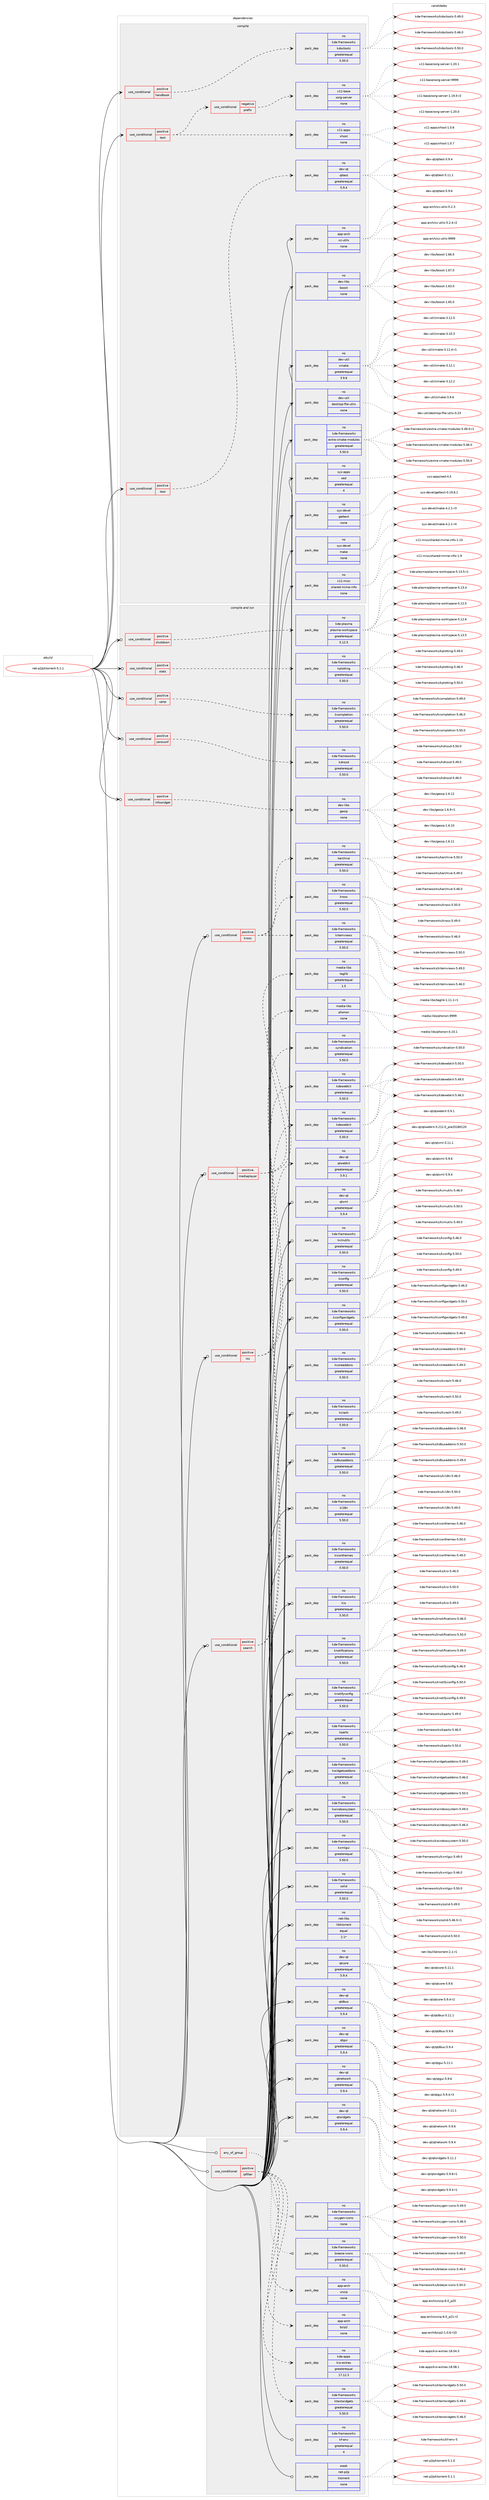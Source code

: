 digraph prolog {

# *************
# Graph options
# *************

newrank=true;
concentrate=true;
compound=true;
graph [rankdir=LR,fontname=Helvetica,fontsize=10,ranksep=1.5];#, ranksep=2.5, nodesep=0.2];
edge  [arrowhead=vee];
node  [fontname=Helvetica,fontsize=10];

# **********
# The ebuild
# **********

subgraph cluster_leftcol {
color=gray;
rank=same;
label=<<i>ebuild</i>>;
id [label="net-p2p/ktorrent-5.1.1", color=red, width=4, href="../net-p2p/ktorrent-5.1.1.svg"];
}

# ****************
# The dependencies
# ****************

subgraph cluster_midcol {
color=gray;
label=<<i>dependencies</i>>;
subgraph cluster_compile {
fillcolor="#eeeeee";
style=filled;
label=<<i>compile</i>>;
subgraph cond364 {
dependency1338 [label=<<TABLE BORDER="0" CELLBORDER="1" CELLSPACING="0" CELLPADDING="4"><TR><TD ROWSPAN="3" CELLPADDING="10">use_conditional</TD></TR><TR><TD>positive</TD></TR><TR><TD>handbook</TD></TR></TABLE>>, shape=none, color=red];
subgraph pack950 {
dependency1339 [label=<<TABLE BORDER="0" CELLBORDER="1" CELLSPACING="0" CELLPADDING="4" WIDTH="220"><TR><TD ROWSPAN="6" CELLPADDING="30">pack_dep</TD></TR><TR><TD WIDTH="110">no</TD></TR><TR><TD>kde-frameworks</TD></TR><TR><TD>kdoctools</TD></TR><TR><TD>greaterequal</TD></TR><TR><TD>5.50.0</TD></TR></TABLE>>, shape=none, color=blue];
}
dependency1338:e -> dependency1339:w [weight=20,style="dashed",arrowhead="vee"];
}
id:e -> dependency1338:w [weight=20,style="solid",arrowhead="vee"];
subgraph cond365 {
dependency1340 [label=<<TABLE BORDER="0" CELLBORDER="1" CELLSPACING="0" CELLPADDING="4"><TR><TD ROWSPAN="3" CELLPADDING="10">use_conditional</TD></TR><TR><TD>positive</TD></TR><TR><TD>test</TD></TR></TABLE>>, shape=none, color=red];
subgraph cond366 {
dependency1341 [label=<<TABLE BORDER="0" CELLBORDER="1" CELLSPACING="0" CELLPADDING="4"><TR><TD ROWSPAN="3" CELLPADDING="10">use_conditional</TD></TR><TR><TD>negative</TD></TR><TR><TD>prefix</TD></TR></TABLE>>, shape=none, color=red];
subgraph pack951 {
dependency1342 [label=<<TABLE BORDER="0" CELLBORDER="1" CELLSPACING="0" CELLPADDING="4" WIDTH="220"><TR><TD ROWSPAN="6" CELLPADDING="30">pack_dep</TD></TR><TR><TD WIDTH="110">no</TD></TR><TR><TD>x11-base</TD></TR><TR><TD>xorg-server</TD></TR><TR><TD>none</TD></TR><TR><TD></TD></TR></TABLE>>, shape=none, color=blue];
}
dependency1341:e -> dependency1342:w [weight=20,style="dashed",arrowhead="vee"];
}
dependency1340:e -> dependency1341:w [weight=20,style="dashed",arrowhead="vee"];
subgraph pack952 {
dependency1343 [label=<<TABLE BORDER="0" CELLBORDER="1" CELLSPACING="0" CELLPADDING="4" WIDTH="220"><TR><TD ROWSPAN="6" CELLPADDING="30">pack_dep</TD></TR><TR><TD WIDTH="110">no</TD></TR><TR><TD>x11-apps</TD></TR><TR><TD>xhost</TD></TR><TR><TD>none</TD></TR><TR><TD></TD></TR></TABLE>>, shape=none, color=blue];
}
dependency1340:e -> dependency1343:w [weight=20,style="dashed",arrowhead="vee"];
}
id:e -> dependency1340:w [weight=20,style="solid",arrowhead="vee"];
subgraph cond367 {
dependency1344 [label=<<TABLE BORDER="0" CELLBORDER="1" CELLSPACING="0" CELLPADDING="4"><TR><TD ROWSPAN="3" CELLPADDING="10">use_conditional</TD></TR><TR><TD>positive</TD></TR><TR><TD>test</TD></TR></TABLE>>, shape=none, color=red];
subgraph pack953 {
dependency1345 [label=<<TABLE BORDER="0" CELLBORDER="1" CELLSPACING="0" CELLPADDING="4" WIDTH="220"><TR><TD ROWSPAN="6" CELLPADDING="30">pack_dep</TD></TR><TR><TD WIDTH="110">no</TD></TR><TR><TD>dev-qt</TD></TR><TR><TD>qttest</TD></TR><TR><TD>greaterequal</TD></TR><TR><TD>5.9.4</TD></TR></TABLE>>, shape=none, color=blue];
}
dependency1344:e -> dependency1345:w [weight=20,style="dashed",arrowhead="vee"];
}
id:e -> dependency1344:w [weight=20,style="solid",arrowhead="vee"];
subgraph pack954 {
dependency1346 [label=<<TABLE BORDER="0" CELLBORDER="1" CELLSPACING="0" CELLPADDING="4" WIDTH="220"><TR><TD ROWSPAN="6" CELLPADDING="30">pack_dep</TD></TR><TR><TD WIDTH="110">no</TD></TR><TR><TD>app-arch</TD></TR><TR><TD>xz-utils</TD></TR><TR><TD>none</TD></TR><TR><TD></TD></TR></TABLE>>, shape=none, color=blue];
}
id:e -> dependency1346:w [weight=20,style="solid",arrowhead="vee"];
subgraph pack955 {
dependency1347 [label=<<TABLE BORDER="0" CELLBORDER="1" CELLSPACING="0" CELLPADDING="4" WIDTH="220"><TR><TD ROWSPAN="6" CELLPADDING="30">pack_dep</TD></TR><TR><TD WIDTH="110">no</TD></TR><TR><TD>dev-libs</TD></TR><TR><TD>boost</TD></TR><TR><TD>none</TD></TR><TR><TD></TD></TR></TABLE>>, shape=none, color=blue];
}
id:e -> dependency1347:w [weight=20,style="solid",arrowhead="vee"];
subgraph pack956 {
dependency1348 [label=<<TABLE BORDER="0" CELLBORDER="1" CELLSPACING="0" CELLPADDING="4" WIDTH="220"><TR><TD ROWSPAN="6" CELLPADDING="30">pack_dep</TD></TR><TR><TD WIDTH="110">no</TD></TR><TR><TD>dev-util</TD></TR><TR><TD>cmake</TD></TR><TR><TD>greaterequal</TD></TR><TR><TD>3.9.6</TD></TR></TABLE>>, shape=none, color=blue];
}
id:e -> dependency1348:w [weight=20,style="solid",arrowhead="vee"];
subgraph pack957 {
dependency1349 [label=<<TABLE BORDER="0" CELLBORDER="1" CELLSPACING="0" CELLPADDING="4" WIDTH="220"><TR><TD ROWSPAN="6" CELLPADDING="30">pack_dep</TD></TR><TR><TD WIDTH="110">no</TD></TR><TR><TD>dev-util</TD></TR><TR><TD>desktop-file-utils</TD></TR><TR><TD>none</TD></TR><TR><TD></TD></TR></TABLE>>, shape=none, color=blue];
}
id:e -> dependency1349:w [weight=20,style="solid",arrowhead="vee"];
subgraph pack958 {
dependency1350 [label=<<TABLE BORDER="0" CELLBORDER="1" CELLSPACING="0" CELLPADDING="4" WIDTH="220"><TR><TD ROWSPAN="6" CELLPADDING="30">pack_dep</TD></TR><TR><TD WIDTH="110">no</TD></TR><TR><TD>kde-frameworks</TD></TR><TR><TD>extra-cmake-modules</TD></TR><TR><TD>greaterequal</TD></TR><TR><TD>5.50.0</TD></TR></TABLE>>, shape=none, color=blue];
}
id:e -> dependency1350:w [weight=20,style="solid",arrowhead="vee"];
subgraph pack959 {
dependency1351 [label=<<TABLE BORDER="0" CELLBORDER="1" CELLSPACING="0" CELLPADDING="4" WIDTH="220"><TR><TD ROWSPAN="6" CELLPADDING="30">pack_dep</TD></TR><TR><TD WIDTH="110">no</TD></TR><TR><TD>sys-apps</TD></TR><TR><TD>sed</TD></TR><TR><TD>greaterequal</TD></TR><TR><TD>4</TD></TR></TABLE>>, shape=none, color=blue];
}
id:e -> dependency1351:w [weight=20,style="solid",arrowhead="vee"];
subgraph pack960 {
dependency1352 [label=<<TABLE BORDER="0" CELLBORDER="1" CELLSPACING="0" CELLPADDING="4" WIDTH="220"><TR><TD ROWSPAN="6" CELLPADDING="30">pack_dep</TD></TR><TR><TD WIDTH="110">no</TD></TR><TR><TD>sys-devel</TD></TR><TR><TD>gettext</TD></TR><TR><TD>none</TD></TR><TR><TD></TD></TR></TABLE>>, shape=none, color=blue];
}
id:e -> dependency1352:w [weight=20,style="solid",arrowhead="vee"];
subgraph pack961 {
dependency1353 [label=<<TABLE BORDER="0" CELLBORDER="1" CELLSPACING="0" CELLPADDING="4" WIDTH="220"><TR><TD ROWSPAN="6" CELLPADDING="30">pack_dep</TD></TR><TR><TD WIDTH="110">no</TD></TR><TR><TD>sys-devel</TD></TR><TR><TD>make</TD></TR><TR><TD>none</TD></TR><TR><TD></TD></TR></TABLE>>, shape=none, color=blue];
}
id:e -> dependency1353:w [weight=20,style="solid",arrowhead="vee"];
subgraph pack962 {
dependency1354 [label=<<TABLE BORDER="0" CELLBORDER="1" CELLSPACING="0" CELLPADDING="4" WIDTH="220"><TR><TD ROWSPAN="6" CELLPADDING="30">pack_dep</TD></TR><TR><TD WIDTH="110">no</TD></TR><TR><TD>x11-misc</TD></TR><TR><TD>shared-mime-info</TD></TR><TR><TD>none</TD></TR><TR><TD></TD></TR></TABLE>>, shape=none, color=blue];
}
id:e -> dependency1354:w [weight=20,style="solid",arrowhead="vee"];
}
subgraph cluster_compileandrun {
fillcolor="#eeeeee";
style=filled;
label=<<i>compile and run</i>>;
subgraph cond368 {
dependency1355 [label=<<TABLE BORDER="0" CELLBORDER="1" CELLSPACING="0" CELLPADDING="4"><TR><TD ROWSPAN="3" CELLPADDING="10">use_conditional</TD></TR><TR><TD>positive</TD></TR><TR><TD>infowidget</TD></TR></TABLE>>, shape=none, color=red];
subgraph pack963 {
dependency1356 [label=<<TABLE BORDER="0" CELLBORDER="1" CELLSPACING="0" CELLPADDING="4" WIDTH="220"><TR><TD ROWSPAN="6" CELLPADDING="30">pack_dep</TD></TR><TR><TD WIDTH="110">no</TD></TR><TR><TD>dev-libs</TD></TR><TR><TD>geoip</TD></TR><TR><TD>none</TD></TR><TR><TD></TD></TR></TABLE>>, shape=none, color=blue];
}
dependency1355:e -> dependency1356:w [weight=20,style="dashed",arrowhead="vee"];
}
id:e -> dependency1355:w [weight=20,style="solid",arrowhead="odotvee"];
subgraph cond369 {
dependency1357 [label=<<TABLE BORDER="0" CELLBORDER="1" CELLSPACING="0" CELLPADDING="4"><TR><TD ROWSPAN="3" CELLPADDING="10">use_conditional</TD></TR><TR><TD>positive</TD></TR><TR><TD>kross</TD></TR></TABLE>>, shape=none, color=red];
subgraph pack964 {
dependency1358 [label=<<TABLE BORDER="0" CELLBORDER="1" CELLSPACING="0" CELLPADDING="4" WIDTH="220"><TR><TD ROWSPAN="6" CELLPADDING="30">pack_dep</TD></TR><TR><TD WIDTH="110">no</TD></TR><TR><TD>kde-frameworks</TD></TR><TR><TD>karchive</TD></TR><TR><TD>greaterequal</TD></TR><TR><TD>5.50.0</TD></TR></TABLE>>, shape=none, color=blue];
}
dependency1357:e -> dependency1358:w [weight=20,style="dashed",arrowhead="vee"];
subgraph pack965 {
dependency1359 [label=<<TABLE BORDER="0" CELLBORDER="1" CELLSPACING="0" CELLPADDING="4" WIDTH="220"><TR><TD ROWSPAN="6" CELLPADDING="30">pack_dep</TD></TR><TR><TD WIDTH="110">no</TD></TR><TR><TD>kde-frameworks</TD></TR><TR><TD>kitemviews</TD></TR><TR><TD>greaterequal</TD></TR><TR><TD>5.50.0</TD></TR></TABLE>>, shape=none, color=blue];
}
dependency1357:e -> dependency1359:w [weight=20,style="dashed",arrowhead="vee"];
subgraph pack966 {
dependency1360 [label=<<TABLE BORDER="0" CELLBORDER="1" CELLSPACING="0" CELLPADDING="4" WIDTH="220"><TR><TD ROWSPAN="6" CELLPADDING="30">pack_dep</TD></TR><TR><TD WIDTH="110">no</TD></TR><TR><TD>kde-frameworks</TD></TR><TR><TD>kross</TD></TR><TR><TD>greaterequal</TD></TR><TR><TD>5.50.0</TD></TR></TABLE>>, shape=none, color=blue];
}
dependency1357:e -> dependency1360:w [weight=20,style="dashed",arrowhead="vee"];
}
id:e -> dependency1357:w [weight=20,style="solid",arrowhead="odotvee"];
subgraph cond370 {
dependency1361 [label=<<TABLE BORDER="0" CELLBORDER="1" CELLSPACING="0" CELLPADDING="4"><TR><TD ROWSPAN="3" CELLPADDING="10">use_conditional</TD></TR><TR><TD>positive</TD></TR><TR><TD>mediaplayer</TD></TR></TABLE>>, shape=none, color=red];
subgraph pack967 {
dependency1362 [label=<<TABLE BORDER="0" CELLBORDER="1" CELLSPACING="0" CELLPADDING="4" WIDTH="220"><TR><TD ROWSPAN="6" CELLPADDING="30">pack_dep</TD></TR><TR><TD WIDTH="110">no</TD></TR><TR><TD>media-libs</TD></TR><TR><TD>phonon</TD></TR><TR><TD>none</TD></TR><TR><TD></TD></TR></TABLE>>, shape=none, color=blue];
}
dependency1361:e -> dependency1362:w [weight=20,style="dashed",arrowhead="vee"];
subgraph pack968 {
dependency1363 [label=<<TABLE BORDER="0" CELLBORDER="1" CELLSPACING="0" CELLPADDING="4" WIDTH="220"><TR><TD ROWSPAN="6" CELLPADDING="30">pack_dep</TD></TR><TR><TD WIDTH="110">no</TD></TR><TR><TD>media-libs</TD></TR><TR><TD>taglib</TD></TR><TR><TD>greaterequal</TD></TR><TR><TD>1.5</TD></TR></TABLE>>, shape=none, color=blue];
}
dependency1361:e -> dependency1363:w [weight=20,style="dashed",arrowhead="vee"];
}
id:e -> dependency1361:w [weight=20,style="solid",arrowhead="odotvee"];
subgraph cond371 {
dependency1364 [label=<<TABLE BORDER="0" CELLBORDER="1" CELLSPACING="0" CELLPADDING="4"><TR><TD ROWSPAN="3" CELLPADDING="10">use_conditional</TD></TR><TR><TD>positive</TD></TR><TR><TD>rss</TD></TR></TABLE>>, shape=none, color=red];
subgraph pack969 {
dependency1365 [label=<<TABLE BORDER="0" CELLBORDER="1" CELLSPACING="0" CELLPADDING="4" WIDTH="220"><TR><TD ROWSPAN="6" CELLPADDING="30">pack_dep</TD></TR><TR><TD WIDTH="110">no</TD></TR><TR><TD>kde-frameworks</TD></TR><TR><TD>kdewebkit</TD></TR><TR><TD>greaterequal</TD></TR><TR><TD>5.50.0</TD></TR></TABLE>>, shape=none, color=blue];
}
dependency1364:e -> dependency1365:w [weight=20,style="dashed",arrowhead="vee"];
subgraph pack970 {
dependency1366 [label=<<TABLE BORDER="0" CELLBORDER="1" CELLSPACING="0" CELLPADDING="4" WIDTH="220"><TR><TD ROWSPAN="6" CELLPADDING="30">pack_dep</TD></TR><TR><TD WIDTH="110">no</TD></TR><TR><TD>kde-frameworks</TD></TR><TR><TD>syndication</TD></TR><TR><TD>greaterequal</TD></TR><TR><TD>5.50.0</TD></TR></TABLE>>, shape=none, color=blue];
}
dependency1364:e -> dependency1366:w [weight=20,style="dashed",arrowhead="vee"];
}
id:e -> dependency1364:w [weight=20,style="solid",arrowhead="odotvee"];
subgraph cond372 {
dependency1367 [label=<<TABLE BORDER="0" CELLBORDER="1" CELLSPACING="0" CELLPADDING="4"><TR><TD ROWSPAN="3" CELLPADDING="10">use_conditional</TD></TR><TR><TD>positive</TD></TR><TR><TD>search</TD></TR></TABLE>>, shape=none, color=red];
subgraph pack971 {
dependency1368 [label=<<TABLE BORDER="0" CELLBORDER="1" CELLSPACING="0" CELLPADDING="4" WIDTH="220"><TR><TD ROWSPAN="6" CELLPADDING="30">pack_dep</TD></TR><TR><TD WIDTH="110">no</TD></TR><TR><TD>kde-frameworks</TD></TR><TR><TD>kdewebkit</TD></TR><TR><TD>greaterequal</TD></TR><TR><TD>5.50.0</TD></TR></TABLE>>, shape=none, color=blue];
}
dependency1367:e -> dependency1368:w [weight=20,style="dashed",arrowhead="vee"];
subgraph pack972 {
dependency1369 [label=<<TABLE BORDER="0" CELLBORDER="1" CELLSPACING="0" CELLPADDING="4" WIDTH="220"><TR><TD ROWSPAN="6" CELLPADDING="30">pack_dep</TD></TR><TR><TD WIDTH="110">no</TD></TR><TR><TD>dev-qt</TD></TR><TR><TD>qtwebkit</TD></TR><TR><TD>greaterequal</TD></TR><TR><TD>5.9.1</TD></TR></TABLE>>, shape=none, color=blue];
}
dependency1367:e -> dependency1369:w [weight=20,style="dashed",arrowhead="vee"];
}
id:e -> dependency1367:w [weight=20,style="solid",arrowhead="odotvee"];
subgraph cond373 {
dependency1370 [label=<<TABLE BORDER="0" CELLBORDER="1" CELLSPACING="0" CELLPADDING="4"><TR><TD ROWSPAN="3" CELLPADDING="10">use_conditional</TD></TR><TR><TD>positive</TD></TR><TR><TD>shutdown</TD></TR></TABLE>>, shape=none, color=red];
subgraph pack973 {
dependency1371 [label=<<TABLE BORDER="0" CELLBORDER="1" CELLSPACING="0" CELLPADDING="4" WIDTH="220"><TR><TD ROWSPAN="6" CELLPADDING="30">pack_dep</TD></TR><TR><TD WIDTH="110">no</TD></TR><TR><TD>kde-plasma</TD></TR><TR><TD>plasma-workspace</TD></TR><TR><TD>greaterequal</TD></TR><TR><TD>5.12.5</TD></TR></TABLE>>, shape=none, color=blue];
}
dependency1370:e -> dependency1371:w [weight=20,style="dashed",arrowhead="vee"];
}
id:e -> dependency1370:w [weight=20,style="solid",arrowhead="odotvee"];
subgraph cond374 {
dependency1372 [label=<<TABLE BORDER="0" CELLBORDER="1" CELLSPACING="0" CELLPADDING="4"><TR><TD ROWSPAN="3" CELLPADDING="10">use_conditional</TD></TR><TR><TD>positive</TD></TR><TR><TD>stats</TD></TR></TABLE>>, shape=none, color=red];
subgraph pack974 {
dependency1373 [label=<<TABLE BORDER="0" CELLBORDER="1" CELLSPACING="0" CELLPADDING="4" WIDTH="220"><TR><TD ROWSPAN="6" CELLPADDING="30">pack_dep</TD></TR><TR><TD WIDTH="110">no</TD></TR><TR><TD>kde-frameworks</TD></TR><TR><TD>kplotting</TD></TR><TR><TD>greaterequal</TD></TR><TR><TD>5.50.0</TD></TR></TABLE>>, shape=none, color=blue];
}
dependency1372:e -> dependency1373:w [weight=20,style="dashed",arrowhead="vee"];
}
id:e -> dependency1372:w [weight=20,style="solid",arrowhead="odotvee"];
subgraph cond375 {
dependency1374 [label=<<TABLE BORDER="0" CELLBORDER="1" CELLSPACING="0" CELLPADDING="4"><TR><TD ROWSPAN="3" CELLPADDING="10">use_conditional</TD></TR><TR><TD>positive</TD></TR><TR><TD>upnp</TD></TR></TABLE>>, shape=none, color=red];
subgraph pack975 {
dependency1375 [label=<<TABLE BORDER="0" CELLBORDER="1" CELLSPACING="0" CELLPADDING="4" WIDTH="220"><TR><TD ROWSPAN="6" CELLPADDING="30">pack_dep</TD></TR><TR><TD WIDTH="110">no</TD></TR><TR><TD>kde-frameworks</TD></TR><TR><TD>kcompletion</TD></TR><TR><TD>greaterequal</TD></TR><TR><TD>5.50.0</TD></TR></TABLE>>, shape=none, color=blue];
}
dependency1374:e -> dependency1375:w [weight=20,style="dashed",arrowhead="vee"];
}
id:e -> dependency1374:w [weight=20,style="solid",arrowhead="odotvee"];
subgraph cond376 {
dependency1376 [label=<<TABLE BORDER="0" CELLBORDER="1" CELLSPACING="0" CELLPADDING="4"><TR><TD ROWSPAN="3" CELLPADDING="10">use_conditional</TD></TR><TR><TD>positive</TD></TR><TR><TD>zeroconf</TD></TR></TABLE>>, shape=none, color=red];
subgraph pack976 {
dependency1377 [label=<<TABLE BORDER="0" CELLBORDER="1" CELLSPACING="0" CELLPADDING="4" WIDTH="220"><TR><TD ROWSPAN="6" CELLPADDING="30">pack_dep</TD></TR><TR><TD WIDTH="110">no</TD></TR><TR><TD>kde-frameworks</TD></TR><TR><TD>kdnssd</TD></TR><TR><TD>greaterequal</TD></TR><TR><TD>5.50.0</TD></TR></TABLE>>, shape=none, color=blue];
}
dependency1376:e -> dependency1377:w [weight=20,style="dashed",arrowhead="vee"];
}
id:e -> dependency1376:w [weight=20,style="solid",arrowhead="odotvee"];
subgraph pack977 {
dependency1378 [label=<<TABLE BORDER="0" CELLBORDER="1" CELLSPACING="0" CELLPADDING="4" WIDTH="220"><TR><TD ROWSPAN="6" CELLPADDING="30">pack_dep</TD></TR><TR><TD WIDTH="110">no</TD></TR><TR><TD>dev-qt</TD></TR><TR><TD>qtcore</TD></TR><TR><TD>greaterequal</TD></TR><TR><TD>5.9.4</TD></TR></TABLE>>, shape=none, color=blue];
}
id:e -> dependency1378:w [weight=20,style="solid",arrowhead="odotvee"];
subgraph pack978 {
dependency1379 [label=<<TABLE BORDER="0" CELLBORDER="1" CELLSPACING="0" CELLPADDING="4" WIDTH="220"><TR><TD ROWSPAN="6" CELLPADDING="30">pack_dep</TD></TR><TR><TD WIDTH="110">no</TD></TR><TR><TD>dev-qt</TD></TR><TR><TD>qtdbus</TD></TR><TR><TD>greaterequal</TD></TR><TR><TD>5.9.4</TD></TR></TABLE>>, shape=none, color=blue];
}
id:e -> dependency1379:w [weight=20,style="solid",arrowhead="odotvee"];
subgraph pack979 {
dependency1380 [label=<<TABLE BORDER="0" CELLBORDER="1" CELLSPACING="0" CELLPADDING="4" WIDTH="220"><TR><TD ROWSPAN="6" CELLPADDING="30">pack_dep</TD></TR><TR><TD WIDTH="110">no</TD></TR><TR><TD>dev-qt</TD></TR><TR><TD>qtgui</TD></TR><TR><TD>greaterequal</TD></TR><TR><TD>5.9.4</TD></TR></TABLE>>, shape=none, color=blue];
}
id:e -> dependency1380:w [weight=20,style="solid",arrowhead="odotvee"];
subgraph pack980 {
dependency1381 [label=<<TABLE BORDER="0" CELLBORDER="1" CELLSPACING="0" CELLPADDING="4" WIDTH="220"><TR><TD ROWSPAN="6" CELLPADDING="30">pack_dep</TD></TR><TR><TD WIDTH="110">no</TD></TR><TR><TD>dev-qt</TD></TR><TR><TD>qtnetwork</TD></TR><TR><TD>greaterequal</TD></TR><TR><TD>5.9.4</TD></TR></TABLE>>, shape=none, color=blue];
}
id:e -> dependency1381:w [weight=20,style="solid",arrowhead="odotvee"];
subgraph pack981 {
dependency1382 [label=<<TABLE BORDER="0" CELLBORDER="1" CELLSPACING="0" CELLPADDING="4" WIDTH="220"><TR><TD ROWSPAN="6" CELLPADDING="30">pack_dep</TD></TR><TR><TD WIDTH="110">no</TD></TR><TR><TD>dev-qt</TD></TR><TR><TD>qtwidgets</TD></TR><TR><TD>greaterequal</TD></TR><TR><TD>5.9.4</TD></TR></TABLE>>, shape=none, color=blue];
}
id:e -> dependency1382:w [weight=20,style="solid",arrowhead="odotvee"];
subgraph pack982 {
dependency1383 [label=<<TABLE BORDER="0" CELLBORDER="1" CELLSPACING="0" CELLPADDING="4" WIDTH="220"><TR><TD ROWSPAN="6" CELLPADDING="30">pack_dep</TD></TR><TR><TD WIDTH="110">no</TD></TR><TR><TD>dev-qt</TD></TR><TR><TD>qtxml</TD></TR><TR><TD>greaterequal</TD></TR><TR><TD>5.9.4</TD></TR></TABLE>>, shape=none, color=blue];
}
id:e -> dependency1383:w [weight=20,style="solid",arrowhead="odotvee"];
subgraph pack983 {
dependency1384 [label=<<TABLE BORDER="0" CELLBORDER="1" CELLSPACING="0" CELLPADDING="4" WIDTH="220"><TR><TD ROWSPAN="6" CELLPADDING="30">pack_dep</TD></TR><TR><TD WIDTH="110">no</TD></TR><TR><TD>kde-frameworks</TD></TR><TR><TD>kcmutils</TD></TR><TR><TD>greaterequal</TD></TR><TR><TD>5.50.0</TD></TR></TABLE>>, shape=none, color=blue];
}
id:e -> dependency1384:w [weight=20,style="solid",arrowhead="odotvee"];
subgraph pack984 {
dependency1385 [label=<<TABLE BORDER="0" CELLBORDER="1" CELLSPACING="0" CELLPADDING="4" WIDTH="220"><TR><TD ROWSPAN="6" CELLPADDING="30">pack_dep</TD></TR><TR><TD WIDTH="110">no</TD></TR><TR><TD>kde-frameworks</TD></TR><TR><TD>kconfig</TD></TR><TR><TD>greaterequal</TD></TR><TR><TD>5.50.0</TD></TR></TABLE>>, shape=none, color=blue];
}
id:e -> dependency1385:w [weight=20,style="solid",arrowhead="odotvee"];
subgraph pack985 {
dependency1386 [label=<<TABLE BORDER="0" CELLBORDER="1" CELLSPACING="0" CELLPADDING="4" WIDTH="220"><TR><TD ROWSPAN="6" CELLPADDING="30">pack_dep</TD></TR><TR><TD WIDTH="110">no</TD></TR><TR><TD>kde-frameworks</TD></TR><TR><TD>kconfigwidgets</TD></TR><TR><TD>greaterequal</TD></TR><TR><TD>5.50.0</TD></TR></TABLE>>, shape=none, color=blue];
}
id:e -> dependency1386:w [weight=20,style="solid",arrowhead="odotvee"];
subgraph pack986 {
dependency1387 [label=<<TABLE BORDER="0" CELLBORDER="1" CELLSPACING="0" CELLPADDING="4" WIDTH="220"><TR><TD ROWSPAN="6" CELLPADDING="30">pack_dep</TD></TR><TR><TD WIDTH="110">no</TD></TR><TR><TD>kde-frameworks</TD></TR><TR><TD>kcoreaddons</TD></TR><TR><TD>greaterequal</TD></TR><TR><TD>5.50.0</TD></TR></TABLE>>, shape=none, color=blue];
}
id:e -> dependency1387:w [weight=20,style="solid",arrowhead="odotvee"];
subgraph pack987 {
dependency1388 [label=<<TABLE BORDER="0" CELLBORDER="1" CELLSPACING="0" CELLPADDING="4" WIDTH="220"><TR><TD ROWSPAN="6" CELLPADDING="30">pack_dep</TD></TR><TR><TD WIDTH="110">no</TD></TR><TR><TD>kde-frameworks</TD></TR><TR><TD>kcrash</TD></TR><TR><TD>greaterequal</TD></TR><TR><TD>5.50.0</TD></TR></TABLE>>, shape=none, color=blue];
}
id:e -> dependency1388:w [weight=20,style="solid",arrowhead="odotvee"];
subgraph pack988 {
dependency1389 [label=<<TABLE BORDER="0" CELLBORDER="1" CELLSPACING="0" CELLPADDING="4" WIDTH="220"><TR><TD ROWSPAN="6" CELLPADDING="30">pack_dep</TD></TR><TR><TD WIDTH="110">no</TD></TR><TR><TD>kde-frameworks</TD></TR><TR><TD>kdbusaddons</TD></TR><TR><TD>greaterequal</TD></TR><TR><TD>5.50.0</TD></TR></TABLE>>, shape=none, color=blue];
}
id:e -> dependency1389:w [weight=20,style="solid",arrowhead="odotvee"];
subgraph pack989 {
dependency1390 [label=<<TABLE BORDER="0" CELLBORDER="1" CELLSPACING="0" CELLPADDING="4" WIDTH="220"><TR><TD ROWSPAN="6" CELLPADDING="30">pack_dep</TD></TR><TR><TD WIDTH="110">no</TD></TR><TR><TD>kde-frameworks</TD></TR><TR><TD>ki18n</TD></TR><TR><TD>greaterequal</TD></TR><TR><TD>5.50.0</TD></TR></TABLE>>, shape=none, color=blue];
}
id:e -> dependency1390:w [weight=20,style="solid",arrowhead="odotvee"];
subgraph pack990 {
dependency1391 [label=<<TABLE BORDER="0" CELLBORDER="1" CELLSPACING="0" CELLPADDING="4" WIDTH="220"><TR><TD ROWSPAN="6" CELLPADDING="30">pack_dep</TD></TR><TR><TD WIDTH="110">no</TD></TR><TR><TD>kde-frameworks</TD></TR><TR><TD>kiconthemes</TD></TR><TR><TD>greaterequal</TD></TR><TR><TD>5.50.0</TD></TR></TABLE>>, shape=none, color=blue];
}
id:e -> dependency1391:w [weight=20,style="solid",arrowhead="odotvee"];
subgraph pack991 {
dependency1392 [label=<<TABLE BORDER="0" CELLBORDER="1" CELLSPACING="0" CELLPADDING="4" WIDTH="220"><TR><TD ROWSPAN="6" CELLPADDING="30">pack_dep</TD></TR><TR><TD WIDTH="110">no</TD></TR><TR><TD>kde-frameworks</TD></TR><TR><TD>kio</TD></TR><TR><TD>greaterequal</TD></TR><TR><TD>5.50.0</TD></TR></TABLE>>, shape=none, color=blue];
}
id:e -> dependency1392:w [weight=20,style="solid",arrowhead="odotvee"];
subgraph pack992 {
dependency1393 [label=<<TABLE BORDER="0" CELLBORDER="1" CELLSPACING="0" CELLPADDING="4" WIDTH="220"><TR><TD ROWSPAN="6" CELLPADDING="30">pack_dep</TD></TR><TR><TD WIDTH="110">no</TD></TR><TR><TD>kde-frameworks</TD></TR><TR><TD>knotifications</TD></TR><TR><TD>greaterequal</TD></TR><TR><TD>5.50.0</TD></TR></TABLE>>, shape=none, color=blue];
}
id:e -> dependency1393:w [weight=20,style="solid",arrowhead="odotvee"];
subgraph pack993 {
dependency1394 [label=<<TABLE BORDER="0" CELLBORDER="1" CELLSPACING="0" CELLPADDING="4" WIDTH="220"><TR><TD ROWSPAN="6" CELLPADDING="30">pack_dep</TD></TR><TR><TD WIDTH="110">no</TD></TR><TR><TD>kde-frameworks</TD></TR><TR><TD>knotifyconfig</TD></TR><TR><TD>greaterequal</TD></TR><TR><TD>5.50.0</TD></TR></TABLE>>, shape=none, color=blue];
}
id:e -> dependency1394:w [weight=20,style="solid",arrowhead="odotvee"];
subgraph pack994 {
dependency1395 [label=<<TABLE BORDER="0" CELLBORDER="1" CELLSPACING="0" CELLPADDING="4" WIDTH="220"><TR><TD ROWSPAN="6" CELLPADDING="30">pack_dep</TD></TR><TR><TD WIDTH="110">no</TD></TR><TR><TD>kde-frameworks</TD></TR><TR><TD>kparts</TD></TR><TR><TD>greaterequal</TD></TR><TR><TD>5.50.0</TD></TR></TABLE>>, shape=none, color=blue];
}
id:e -> dependency1395:w [weight=20,style="solid",arrowhead="odotvee"];
subgraph pack995 {
dependency1396 [label=<<TABLE BORDER="0" CELLBORDER="1" CELLSPACING="0" CELLPADDING="4" WIDTH="220"><TR><TD ROWSPAN="6" CELLPADDING="30">pack_dep</TD></TR><TR><TD WIDTH="110">no</TD></TR><TR><TD>kde-frameworks</TD></TR><TR><TD>kwidgetsaddons</TD></TR><TR><TD>greaterequal</TD></TR><TR><TD>5.50.0</TD></TR></TABLE>>, shape=none, color=blue];
}
id:e -> dependency1396:w [weight=20,style="solid",arrowhead="odotvee"];
subgraph pack996 {
dependency1397 [label=<<TABLE BORDER="0" CELLBORDER="1" CELLSPACING="0" CELLPADDING="4" WIDTH="220"><TR><TD ROWSPAN="6" CELLPADDING="30">pack_dep</TD></TR><TR><TD WIDTH="110">no</TD></TR><TR><TD>kde-frameworks</TD></TR><TR><TD>kwindowsystem</TD></TR><TR><TD>greaterequal</TD></TR><TR><TD>5.50.0</TD></TR></TABLE>>, shape=none, color=blue];
}
id:e -> dependency1397:w [weight=20,style="solid",arrowhead="odotvee"];
subgraph pack997 {
dependency1398 [label=<<TABLE BORDER="0" CELLBORDER="1" CELLSPACING="0" CELLPADDING="4" WIDTH="220"><TR><TD ROWSPAN="6" CELLPADDING="30">pack_dep</TD></TR><TR><TD WIDTH="110">no</TD></TR><TR><TD>kde-frameworks</TD></TR><TR><TD>kxmlgui</TD></TR><TR><TD>greaterequal</TD></TR><TR><TD>5.50.0</TD></TR></TABLE>>, shape=none, color=blue];
}
id:e -> dependency1398:w [weight=20,style="solid",arrowhead="odotvee"];
subgraph pack998 {
dependency1399 [label=<<TABLE BORDER="0" CELLBORDER="1" CELLSPACING="0" CELLPADDING="4" WIDTH="220"><TR><TD ROWSPAN="6" CELLPADDING="30">pack_dep</TD></TR><TR><TD WIDTH="110">no</TD></TR><TR><TD>kde-frameworks</TD></TR><TR><TD>solid</TD></TR><TR><TD>greaterequal</TD></TR><TR><TD>5.50.0</TD></TR></TABLE>>, shape=none, color=blue];
}
id:e -> dependency1399:w [weight=20,style="solid",arrowhead="odotvee"];
subgraph pack999 {
dependency1400 [label=<<TABLE BORDER="0" CELLBORDER="1" CELLSPACING="0" CELLPADDING="4" WIDTH="220"><TR><TD ROWSPAN="6" CELLPADDING="30">pack_dep</TD></TR><TR><TD WIDTH="110">no</TD></TR><TR><TD>net-libs</TD></TR><TR><TD>libktorrent</TD></TR><TR><TD>equal</TD></TR><TR><TD>2.1*</TD></TR></TABLE>>, shape=none, color=blue];
}
id:e -> dependency1400:w [weight=20,style="solid",arrowhead="odotvee"];
}
subgraph cluster_run {
fillcolor="#eeeeee";
style=filled;
label=<<i>run</i>>;
subgraph any18 {
dependency1401 [label=<<TABLE BORDER="0" CELLBORDER="1" CELLSPACING="0" CELLPADDING="4"><TR><TD CELLPADDING="10">any_of_group</TD></TR></TABLE>>, shape=none, color=red];subgraph pack1000 {
dependency1402 [label=<<TABLE BORDER="0" CELLBORDER="1" CELLSPACING="0" CELLPADDING="4" WIDTH="220"><TR><TD ROWSPAN="6" CELLPADDING="30">pack_dep</TD></TR><TR><TD WIDTH="110">no</TD></TR><TR><TD>kde-frameworks</TD></TR><TR><TD>breeze-icons</TD></TR><TR><TD>greaterequal</TD></TR><TR><TD>5.50.0</TD></TR></TABLE>>, shape=none, color=blue];
}
dependency1401:e -> dependency1402:w [weight=20,style="dotted",arrowhead="oinv"];
subgraph pack1001 {
dependency1403 [label=<<TABLE BORDER="0" CELLBORDER="1" CELLSPACING="0" CELLPADDING="4" WIDTH="220"><TR><TD ROWSPAN="6" CELLPADDING="30">pack_dep</TD></TR><TR><TD WIDTH="110">no</TD></TR><TR><TD>kde-frameworks</TD></TR><TR><TD>oxygen-icons</TD></TR><TR><TD>none</TD></TR><TR><TD></TD></TR></TABLE>>, shape=none, color=blue];
}
dependency1401:e -> dependency1403:w [weight=20,style="dotted",arrowhead="oinv"];
}
id:e -> dependency1401:w [weight=20,style="solid",arrowhead="odot"];
subgraph cond377 {
dependency1404 [label=<<TABLE BORDER="0" CELLBORDER="1" CELLSPACING="0" CELLPADDING="4"><TR><TD ROWSPAN="3" CELLPADDING="10">use_conditional</TD></TR><TR><TD>positive</TD></TR><TR><TD>ipfilter</TD></TR></TABLE>>, shape=none, color=red];
subgraph pack1002 {
dependency1405 [label=<<TABLE BORDER="0" CELLBORDER="1" CELLSPACING="0" CELLPADDING="4" WIDTH="220"><TR><TD ROWSPAN="6" CELLPADDING="30">pack_dep</TD></TR><TR><TD WIDTH="110">no</TD></TR><TR><TD>app-arch</TD></TR><TR><TD>bzip2</TD></TR><TR><TD>none</TD></TR><TR><TD></TD></TR></TABLE>>, shape=none, color=blue];
}
dependency1404:e -> dependency1405:w [weight=20,style="dashed",arrowhead="vee"];
subgraph pack1003 {
dependency1406 [label=<<TABLE BORDER="0" CELLBORDER="1" CELLSPACING="0" CELLPADDING="4" WIDTH="220"><TR><TD ROWSPAN="6" CELLPADDING="30">pack_dep</TD></TR><TR><TD WIDTH="110">no</TD></TR><TR><TD>app-arch</TD></TR><TR><TD>unzip</TD></TR><TR><TD>none</TD></TR><TR><TD></TD></TR></TABLE>>, shape=none, color=blue];
}
dependency1404:e -> dependency1406:w [weight=20,style="dashed",arrowhead="vee"];
subgraph pack1004 {
dependency1407 [label=<<TABLE BORDER="0" CELLBORDER="1" CELLSPACING="0" CELLPADDING="4" WIDTH="220"><TR><TD ROWSPAN="6" CELLPADDING="30">pack_dep</TD></TR><TR><TD WIDTH="110">no</TD></TR><TR><TD>kde-frameworks</TD></TR><TR><TD>ktextwidgets</TD></TR><TR><TD>greaterequal</TD></TR><TR><TD>5.50.0</TD></TR></TABLE>>, shape=none, color=blue];
}
dependency1404:e -> dependency1407:w [weight=20,style="dashed",arrowhead="vee"];
subgraph pack1005 {
dependency1408 [label=<<TABLE BORDER="0" CELLBORDER="1" CELLSPACING="0" CELLPADDING="4" WIDTH="220"><TR><TD ROWSPAN="6" CELLPADDING="30">pack_dep</TD></TR><TR><TD WIDTH="110">no</TD></TR><TR><TD>kde-apps</TD></TR><TR><TD>kio-extras</TD></TR><TR><TD>greaterequal</TD></TR><TR><TD>17.12.3</TD></TR></TABLE>>, shape=none, color=blue];
}
dependency1404:e -> dependency1408:w [weight=20,style="dashed",arrowhead="vee"];
}
id:e -> dependency1404:w [weight=20,style="solid",arrowhead="odot"];
subgraph pack1006 {
dependency1409 [label=<<TABLE BORDER="0" CELLBORDER="1" CELLSPACING="0" CELLPADDING="4" WIDTH="220"><TR><TD ROWSPAN="6" CELLPADDING="30">pack_dep</TD></TR><TR><TD WIDTH="110">no</TD></TR><TR><TD>kde-frameworks</TD></TR><TR><TD>kf-env</TD></TR><TR><TD>greaterequal</TD></TR><TR><TD>4</TD></TR></TABLE>>, shape=none, color=blue];
}
id:e -> dependency1409:w [weight=20,style="solid",arrowhead="odot"];
subgraph pack1007 {
dependency1410 [label=<<TABLE BORDER="0" CELLBORDER="1" CELLSPACING="0" CELLPADDING="4" WIDTH="220"><TR><TD ROWSPAN="6" CELLPADDING="30">pack_dep</TD></TR><TR><TD WIDTH="110">weak</TD></TR><TR><TD>net-p2p</TD></TR><TR><TD>ktorrent</TD></TR><TR><TD>none</TD></TR><TR><TD></TD></TR></TABLE>>, shape=none, color=blue];
}
id:e -> dependency1410:w [weight=20,style="solid",arrowhead="odot"];
}
}

# **************
# The candidates
# **************

subgraph cluster_choices {
rank=same;
color=gray;
label=<<i>candidates</i>>;

subgraph choice950 {
color=black;
nodesep=1;
choice1071001014510211497109101119111114107115471071001119911611111110811545534652574648 [label="kde-frameworks/kdoctools-5.49.0", color=red, width=4,href="../kde-frameworks/kdoctools-5.49.0.svg"];
choice1071001014510211497109101119111114107115471071001119911611111110811545534652544648 [label="kde-frameworks/kdoctools-5.46.0", color=red, width=4,href="../kde-frameworks/kdoctools-5.46.0.svg"];
choice1071001014510211497109101119111114107115471071001119911611111110811545534653484648 [label="kde-frameworks/kdoctools-5.50.0", color=red, width=4,href="../kde-frameworks/kdoctools-5.50.0.svg"];
dependency1339:e -> choice1071001014510211497109101119111114107115471071001119911611111110811545534652574648:w [style=dotted,weight="100"];
dependency1339:e -> choice1071001014510211497109101119111114107115471071001119911611111110811545534652544648:w [style=dotted,weight="100"];
dependency1339:e -> choice1071001014510211497109101119111114107115471071001119911611111110811545534653484648:w [style=dotted,weight="100"];
}
subgraph choice951 {
color=black;
nodesep=1;
choice12049494598971151014712011111410345115101114118101114454946495746534511450 [label="x11-base/xorg-server-1.19.5-r2", color=red, width=4,href="../x11-base/xorg-server-1.19.5-r2.svg"];
choice1204949459897115101471201111141034511510111411810111445494650484648 [label="x11-base/xorg-server-1.20.0", color=red, width=4,href="../x11-base/xorg-server-1.20.0.svg"];
choice1204949459897115101471201111141034511510111411810111445494650484649 [label="x11-base/xorg-server-1.20.1", color=red, width=4,href="../x11-base/xorg-server-1.20.1.svg"];
choice120494945989711510147120111114103451151011141181011144557575757 [label="x11-base/xorg-server-9999", color=red, width=4,href="../x11-base/xorg-server-9999.svg"];
dependency1342:e -> choice12049494598971151014712011111410345115101114118101114454946495746534511450:w [style=dotted,weight="100"];
dependency1342:e -> choice1204949459897115101471201111141034511510111411810111445494650484648:w [style=dotted,weight="100"];
dependency1342:e -> choice1204949459897115101471201111141034511510111411810111445494650484649:w [style=dotted,weight="100"];
dependency1342:e -> choice120494945989711510147120111114103451151011141181011144557575757:w [style=dotted,weight="100"];
}
subgraph choice952 {
color=black;
nodesep=1;
choice1204949459711211211547120104111115116454946484654 [label="x11-apps/xhost-1.0.6", color=red, width=4,href="../x11-apps/xhost-1.0.6.svg"];
choice1204949459711211211547120104111115116454946484655 [label="x11-apps/xhost-1.0.7", color=red, width=4,href="../x11-apps/xhost-1.0.7.svg"];
dependency1343:e -> choice1204949459711211211547120104111115116454946484654:w [style=dotted,weight="100"];
dependency1343:e -> choice1204949459711211211547120104111115116454946484655:w [style=dotted,weight="100"];
}
subgraph choice953 {
color=black;
nodesep=1;
choice1001011184511311647113116116101115116455346574652 [label="dev-qt/qttest-5.9.4", color=red, width=4,href="../dev-qt/qttest-5.9.4.svg"];
choice100101118451131164711311611610111511645534649494649 [label="dev-qt/qttest-5.11.1", color=red, width=4,href="../dev-qt/qttest-5.11.1.svg"];
choice1001011184511311647113116116101115116455346574654 [label="dev-qt/qttest-5.9.6", color=red, width=4,href="../dev-qt/qttest-5.9.6.svg"];
dependency1345:e -> choice1001011184511311647113116116101115116455346574652:w [style=dotted,weight="100"];
dependency1345:e -> choice100101118451131164711311611610111511645534649494649:w [style=dotted,weight="100"];
dependency1345:e -> choice1001011184511311647113116116101115116455346574654:w [style=dotted,weight="100"];
}
subgraph choice954 {
color=black;
nodesep=1;
choice971121124597114991044712012245117116105108115455346504651 [label="app-arch/xz-utils-5.2.3", color=red, width=4,href="../app-arch/xz-utils-5.2.3.svg"];
choice9711211245971149910447120122451171161051081154553465046524511450 [label="app-arch/xz-utils-5.2.4-r2", color=red, width=4,href="../app-arch/xz-utils-5.2.4-r2.svg"];
choice9711211245971149910447120122451171161051081154557575757 [label="app-arch/xz-utils-9999", color=red, width=4,href="../app-arch/xz-utils-9999.svg"];
dependency1346:e -> choice971121124597114991044712012245117116105108115455346504651:w [style=dotted,weight="100"];
dependency1346:e -> choice9711211245971149910447120122451171161051081154553465046524511450:w [style=dotted,weight="100"];
dependency1346:e -> choice9711211245971149910447120122451171161051081154557575757:w [style=dotted,weight="100"];
}
subgraph choice955 {
color=black;
nodesep=1;
choice1001011184510810598115479811111111511645494654514648 [label="dev-libs/boost-1.63.0", color=red, width=4,href="../dev-libs/boost-1.63.0.svg"];
choice1001011184510810598115479811111111511645494654534648 [label="dev-libs/boost-1.65.0", color=red, width=4,href="../dev-libs/boost-1.65.0.svg"];
choice1001011184510810598115479811111111511645494654544648 [label="dev-libs/boost-1.66.0", color=red, width=4,href="../dev-libs/boost-1.66.0.svg"];
choice1001011184510810598115479811111111511645494654554648 [label="dev-libs/boost-1.67.0", color=red, width=4,href="../dev-libs/boost-1.67.0.svg"];
dependency1347:e -> choice1001011184510810598115479811111111511645494654514648:w [style=dotted,weight="100"];
dependency1347:e -> choice1001011184510810598115479811111111511645494654534648:w [style=dotted,weight="100"];
dependency1347:e -> choice1001011184510810598115479811111111511645494654544648:w [style=dotted,weight="100"];
dependency1347:e -> choice1001011184510810598115479811111111511645494654554648:w [style=dotted,weight="100"];
}
subgraph choice956 {
color=black;
nodesep=1;
choice1001011184511711610510847991099710710145514649504648 [label="dev-util/cmake-3.12.0", color=red, width=4,href="../dev-util/cmake-3.12.0.svg"];
choice1001011184511711610510847991099710710145514649484651 [label="dev-util/cmake-3.10.3", color=red, width=4,href="../dev-util/cmake-3.10.3.svg"];
choice10010111845117116105108479910997107101455146494946524511449 [label="dev-util/cmake-3.11.4-r1", color=red, width=4,href="../dev-util/cmake-3.11.4-r1.svg"];
choice1001011184511711610510847991099710710145514649504649 [label="dev-util/cmake-3.12.1", color=red, width=4,href="../dev-util/cmake-3.12.1.svg"];
choice1001011184511711610510847991099710710145514649504650 [label="dev-util/cmake-3.12.2", color=red, width=4,href="../dev-util/cmake-3.12.2.svg"];
choice10010111845117116105108479910997107101455146574654 [label="dev-util/cmake-3.9.6", color=red, width=4,href="../dev-util/cmake-3.9.6.svg"];
dependency1348:e -> choice1001011184511711610510847991099710710145514649504648:w [style=dotted,weight="100"];
dependency1348:e -> choice1001011184511711610510847991099710710145514649484651:w [style=dotted,weight="100"];
dependency1348:e -> choice10010111845117116105108479910997107101455146494946524511449:w [style=dotted,weight="100"];
dependency1348:e -> choice1001011184511711610510847991099710710145514649504649:w [style=dotted,weight="100"];
dependency1348:e -> choice1001011184511711610510847991099710710145514649504650:w [style=dotted,weight="100"];
dependency1348:e -> choice10010111845117116105108479910997107101455146574654:w [style=dotted,weight="100"];
}
subgraph choice957 {
color=black;
nodesep=1;
choice100101118451171161051084710010111510711611111245102105108101451171161051081154548465051 [label="dev-util/desktop-file-utils-0.23", color=red, width=4,href="../dev-util/desktop-file-utils-0.23.svg"];
dependency1349:e -> choice100101118451171161051084710010111510711611111245102105108101451171161051081154548465051:w [style=dotted,weight="100"];
}
subgraph choice958 {
color=black;
nodesep=1;
choice1071001014510211497109101119111114107115471011201161149745991099710710145109111100117108101115455346525746484511449 [label="kde-frameworks/extra-cmake-modules-5.49.0-r1", color=red, width=4,href="../kde-frameworks/extra-cmake-modules-5.49.0-r1.svg"];
choice107100101451021149710910111911111410711547101120116114974599109971071014510911110011710810111545534652544648 [label="kde-frameworks/extra-cmake-modules-5.46.0", color=red, width=4,href="../kde-frameworks/extra-cmake-modules-5.46.0.svg"];
choice107100101451021149710910111911111410711547101120116114974599109971071014510911110011710810111545534653484648 [label="kde-frameworks/extra-cmake-modules-5.50.0", color=red, width=4,href="../kde-frameworks/extra-cmake-modules-5.50.0.svg"];
dependency1350:e -> choice1071001014510211497109101119111114107115471011201161149745991099710710145109111100117108101115455346525746484511449:w [style=dotted,weight="100"];
dependency1350:e -> choice107100101451021149710910111911111410711547101120116114974599109971071014510911110011710810111545534652544648:w [style=dotted,weight="100"];
dependency1350:e -> choice107100101451021149710910111911111410711547101120116114974599109971071014510911110011710810111545534653484648:w [style=dotted,weight="100"];
}
subgraph choice959 {
color=black;
nodesep=1;
choice11512111545971121121154711510110045524653 [label="sys-apps/sed-4.5", color=red, width=4,href="../sys-apps/sed-4.5.svg"];
dependency1351:e -> choice11512111545971121121154711510110045524653:w [style=dotted,weight="100"];
}
subgraph choice960 {
color=black;
nodesep=1;
choice1151211154510010111810110847103101116116101120116454846495746564649 [label="sys-devel/gettext-0.19.8.1", color=red, width=4,href="../sys-devel/gettext-0.19.8.1.svg"];
dependency1352:e -> choice1151211154510010111810110847103101116116101120116454846495746564649:w [style=dotted,weight="100"];
}
subgraph choice961 {
color=black;
nodesep=1;
choice1151211154510010111810110847109971071014552465046494511451 [label="sys-devel/make-4.2.1-r3", color=red, width=4,href="../sys-devel/make-4.2.1-r3.svg"];
choice1151211154510010111810110847109971071014552465046494511452 [label="sys-devel/make-4.2.1-r4", color=red, width=4,href="../sys-devel/make-4.2.1-r4.svg"];
dependency1353:e -> choice1151211154510010111810110847109971071014552465046494511451:w [style=dotted,weight="100"];
dependency1353:e -> choice1151211154510010111810110847109971071014552465046494511452:w [style=dotted,weight="100"];
}
subgraph choice962 {
color=black;
nodesep=1;
choice12049494510910511599471151049711410110045109105109101451051101021114549464948 [label="x11-misc/shared-mime-info-1.10", color=red, width=4,href="../x11-misc/shared-mime-info-1.10.svg"];
choice120494945109105115994711510497114101100451091051091014510511010211145494657 [label="x11-misc/shared-mime-info-1.9", color=red, width=4,href="../x11-misc/shared-mime-info-1.9.svg"];
dependency1354:e -> choice12049494510910511599471151049711410110045109105109101451051101021114549464948:w [style=dotted,weight="100"];
dependency1354:e -> choice120494945109105115994711510497114101100451091051091014510511010211145494657:w [style=dotted,weight="100"];
}
subgraph choice963 {
color=black;
nodesep=1;
choice10010111845108105981154710310111110511245494654464948 [label="dev-libs/geoip-1.6.10", color=red, width=4,href="../dev-libs/geoip-1.6.10.svg"];
choice10010111845108105981154710310111110511245494654464949 [label="dev-libs/geoip-1.6.11", color=red, width=4,href="../dev-libs/geoip-1.6.11.svg"];
choice10010111845108105981154710310111110511245494654464950 [label="dev-libs/geoip-1.6.12", color=red, width=4,href="../dev-libs/geoip-1.6.12.svg"];
choice1001011184510810598115471031011111051124549465446574511449 [label="dev-libs/geoip-1.6.9-r1", color=red, width=4,href="../dev-libs/geoip-1.6.9-r1.svg"];
dependency1356:e -> choice10010111845108105981154710310111110511245494654464948:w [style=dotted,weight="100"];
dependency1356:e -> choice10010111845108105981154710310111110511245494654464949:w [style=dotted,weight="100"];
dependency1356:e -> choice10010111845108105981154710310111110511245494654464950:w [style=dotted,weight="100"];
dependency1356:e -> choice1001011184510810598115471031011111051124549465446574511449:w [style=dotted,weight="100"];
}
subgraph choice964 {
color=black;
nodesep=1;
choice107100101451021149710910111911111410711547107971149910410511810145534652574648 [label="kde-frameworks/karchive-5.49.0", color=red, width=4,href="../kde-frameworks/karchive-5.49.0.svg"];
choice107100101451021149710910111911111410711547107971149910410511810145534652544648 [label="kde-frameworks/karchive-5.46.0", color=red, width=4,href="../kde-frameworks/karchive-5.46.0.svg"];
choice107100101451021149710910111911111410711547107971149910410511810145534653484648 [label="kde-frameworks/karchive-5.50.0", color=red, width=4,href="../kde-frameworks/karchive-5.50.0.svg"];
dependency1358:e -> choice107100101451021149710910111911111410711547107971149910410511810145534652574648:w [style=dotted,weight="100"];
dependency1358:e -> choice107100101451021149710910111911111410711547107971149910410511810145534652544648:w [style=dotted,weight="100"];
dependency1358:e -> choice107100101451021149710910111911111410711547107971149910410511810145534653484648:w [style=dotted,weight="100"];
}
subgraph choice965 {
color=black;
nodesep=1;
choice10710010145102114971091011191111141071154710710511610110911810510111911545534652574648 [label="kde-frameworks/kitemviews-5.49.0", color=red, width=4,href="../kde-frameworks/kitemviews-5.49.0.svg"];
choice10710010145102114971091011191111141071154710710511610110911810510111911545534652544648 [label="kde-frameworks/kitemviews-5.46.0", color=red, width=4,href="../kde-frameworks/kitemviews-5.46.0.svg"];
choice10710010145102114971091011191111141071154710710511610110911810510111911545534653484648 [label="kde-frameworks/kitemviews-5.50.0", color=red, width=4,href="../kde-frameworks/kitemviews-5.50.0.svg"];
dependency1359:e -> choice10710010145102114971091011191111141071154710710511610110911810510111911545534652574648:w [style=dotted,weight="100"];
dependency1359:e -> choice10710010145102114971091011191111141071154710710511610110911810510111911545534652544648:w [style=dotted,weight="100"];
dependency1359:e -> choice10710010145102114971091011191111141071154710710511610110911810510111911545534653484648:w [style=dotted,weight="100"];
}
subgraph choice966 {
color=black;
nodesep=1;
choice10710010145102114971091011191111141071154710711411111511545534652574648 [label="kde-frameworks/kross-5.49.0", color=red, width=4,href="../kde-frameworks/kross-5.49.0.svg"];
choice10710010145102114971091011191111141071154710711411111511545534652544648 [label="kde-frameworks/kross-5.46.0", color=red, width=4,href="../kde-frameworks/kross-5.46.0.svg"];
choice10710010145102114971091011191111141071154710711411111511545534653484648 [label="kde-frameworks/kross-5.50.0", color=red, width=4,href="../kde-frameworks/kross-5.50.0.svg"];
dependency1360:e -> choice10710010145102114971091011191111141071154710711411111511545534652574648:w [style=dotted,weight="100"];
dependency1360:e -> choice10710010145102114971091011191111141071154710711411111511545534652544648:w [style=dotted,weight="100"];
dependency1360:e -> choice10710010145102114971091011191111141071154710711411111511545534653484648:w [style=dotted,weight="100"];
}
subgraph choice967 {
color=black;
nodesep=1;
choice1091011001059745108105981154711210411111011111045524649484649 [label="media-libs/phonon-4.10.1", color=red, width=4,href="../media-libs/phonon-4.10.1.svg"];
choice109101100105974510810598115471121041111101111104557575757 [label="media-libs/phonon-9999", color=red, width=4,href="../media-libs/phonon-9999.svg"];
dependency1362:e -> choice1091011001059745108105981154711210411111011111045524649484649:w [style=dotted,weight="100"];
dependency1362:e -> choice109101100105974510810598115471121041111101111104557575757:w [style=dotted,weight="100"];
}
subgraph choice968 {
color=black;
nodesep=1;
choice109101100105974510810598115471169710310810598454946494946494511449 [label="media-libs/taglib-1.11.1-r1", color=red, width=4,href="../media-libs/taglib-1.11.1-r1.svg"];
dependency1363:e -> choice109101100105974510810598115471169710310810598454946494946494511449:w [style=dotted,weight="100"];
}
subgraph choice969 {
color=black;
nodesep=1;
choice1071001014510211497109101119111114107115471071001011191019810710511645534652574648 [label="kde-frameworks/kdewebkit-5.49.0", color=red, width=4,href="../kde-frameworks/kdewebkit-5.49.0.svg"];
choice1071001014510211497109101119111114107115471071001011191019810710511645534652544648 [label="kde-frameworks/kdewebkit-5.46.0", color=red, width=4,href="../kde-frameworks/kdewebkit-5.46.0.svg"];
choice1071001014510211497109101119111114107115471071001011191019810710511645534653484648 [label="kde-frameworks/kdewebkit-5.50.0", color=red, width=4,href="../kde-frameworks/kdewebkit-5.50.0.svg"];
dependency1365:e -> choice1071001014510211497109101119111114107115471071001011191019810710511645534652574648:w [style=dotted,weight="100"];
dependency1365:e -> choice1071001014510211497109101119111114107115471071001011191019810710511645534652544648:w [style=dotted,weight="100"];
dependency1365:e -> choice1071001014510211497109101119111114107115471071001011191019810710511645534653484648:w [style=dotted,weight="100"];
}
subgraph choice970 {
color=black;
nodesep=1;
choice107100101451021149710910111911111410711547115121110100105999711610511111045534653484648 [label="kde-frameworks/syndication-5.50.0", color=red, width=4,href="../kde-frameworks/syndication-5.50.0.svg"];
dependency1366:e -> choice107100101451021149710910111911111410711547115121110100105999711610511111045534653484648:w [style=dotted,weight="100"];
}
subgraph choice971 {
color=black;
nodesep=1;
choice1071001014510211497109101119111114107115471071001011191019810710511645534652574648 [label="kde-frameworks/kdewebkit-5.49.0", color=red, width=4,href="../kde-frameworks/kdewebkit-5.49.0.svg"];
choice1071001014510211497109101119111114107115471071001011191019810710511645534652544648 [label="kde-frameworks/kdewebkit-5.46.0", color=red, width=4,href="../kde-frameworks/kdewebkit-5.46.0.svg"];
choice1071001014510211497109101119111114107115471071001011191019810710511645534653484648 [label="kde-frameworks/kdewebkit-5.50.0", color=red, width=4,href="../kde-frameworks/kdewebkit-5.50.0.svg"];
dependency1368:e -> choice1071001014510211497109101119111114107115471071001011191019810710511645534652574648:w [style=dotted,weight="100"];
dependency1368:e -> choice1071001014510211497109101119111114107115471071001011191019810710511645534652544648:w [style=dotted,weight="100"];
dependency1368:e -> choice1071001014510211497109101119111114107115471071001011191019810710511645534653484648:w [style=dotted,weight="100"];
}
subgraph choice972 {
color=black;
nodesep=1;
choice1001011184511311647113116119101981071051164553465049504648951121141015048495648495048 [label="dev-qt/qtwebkit-5.212.0_pre20180120", color=red, width=4,href="../dev-qt/qtwebkit-5.212.0_pre20180120.svg"];
choice100101118451131164711311611910198107105116455346574649 [label="dev-qt/qtwebkit-5.9.1", color=red, width=4,href="../dev-qt/qtwebkit-5.9.1.svg"];
dependency1369:e -> choice1001011184511311647113116119101981071051164553465049504648951121141015048495648495048:w [style=dotted,weight="100"];
dependency1369:e -> choice100101118451131164711311611910198107105116455346574649:w [style=dotted,weight="100"];
}
subgraph choice973 {
color=black;
nodesep=1;
choice10710010145112108971151099747112108971151099745119111114107115112979910145534649514652 [label="kde-plasma/plasma-workspace-5.13.4", color=red, width=4,href="../kde-plasma/plasma-workspace-5.13.4.svg"];
choice10710010145112108971151099747112108971151099745119111114107115112979910145534649504653 [label="kde-plasma/plasma-workspace-5.12.5", color=red, width=4,href="../kde-plasma/plasma-workspace-5.12.5.svg"];
choice10710010145112108971151099747112108971151099745119111114107115112979910145534649504654 [label="kde-plasma/plasma-workspace-5.12.6", color=red, width=4,href="../kde-plasma/plasma-workspace-5.12.6.svg"];
choice10710010145112108971151099747112108971151099745119111114107115112979910145534649514653 [label="kde-plasma/plasma-workspace-5.13.5", color=red, width=4,href="../kde-plasma/plasma-workspace-5.13.5.svg"];
choice107100101451121089711510997471121089711510997451191111141071151129799101455346495146534511449 [label="kde-plasma/plasma-workspace-5.13.5-r1", color=red, width=4,href="../kde-plasma/plasma-workspace-5.13.5-r1.svg"];
dependency1371:e -> choice10710010145112108971151099747112108971151099745119111114107115112979910145534649514652:w [style=dotted,weight="100"];
dependency1371:e -> choice10710010145112108971151099747112108971151099745119111114107115112979910145534649504653:w [style=dotted,weight="100"];
dependency1371:e -> choice10710010145112108971151099747112108971151099745119111114107115112979910145534649504654:w [style=dotted,weight="100"];
dependency1371:e -> choice10710010145112108971151099747112108971151099745119111114107115112979910145534649514653:w [style=dotted,weight="100"];
dependency1371:e -> choice107100101451121089711510997471121089711510997451191111141071151129799101455346495146534511449:w [style=dotted,weight="100"];
}
subgraph choice974 {
color=black;
nodesep=1;
choice10710010145102114971091011191111141071154710711210811111611610511010345534652574648 [label="kde-frameworks/kplotting-5.49.0", color=red, width=4,href="../kde-frameworks/kplotting-5.49.0.svg"];
choice10710010145102114971091011191111141071154710711210811111611610511010345534652544648 [label="kde-frameworks/kplotting-5.46.0", color=red, width=4,href="../kde-frameworks/kplotting-5.46.0.svg"];
choice10710010145102114971091011191111141071154710711210811111611610511010345534653484648 [label="kde-frameworks/kplotting-5.50.0", color=red, width=4,href="../kde-frameworks/kplotting-5.50.0.svg"];
dependency1373:e -> choice10710010145102114971091011191111141071154710711210811111611610511010345534652574648:w [style=dotted,weight="100"];
dependency1373:e -> choice10710010145102114971091011191111141071154710711210811111611610511010345534652544648:w [style=dotted,weight="100"];
dependency1373:e -> choice10710010145102114971091011191111141071154710711210811111611610511010345534653484648:w [style=dotted,weight="100"];
}
subgraph choice975 {
color=black;
nodesep=1;
choice1071001014510211497109101119111114107115471079911110911210810111610511111045534652574648 [label="kde-frameworks/kcompletion-5.49.0", color=red, width=4,href="../kde-frameworks/kcompletion-5.49.0.svg"];
choice1071001014510211497109101119111114107115471079911110911210810111610511111045534652544648 [label="kde-frameworks/kcompletion-5.46.0", color=red, width=4,href="../kde-frameworks/kcompletion-5.46.0.svg"];
choice1071001014510211497109101119111114107115471079911110911210810111610511111045534653484648 [label="kde-frameworks/kcompletion-5.50.0", color=red, width=4,href="../kde-frameworks/kcompletion-5.50.0.svg"];
dependency1375:e -> choice1071001014510211497109101119111114107115471079911110911210810111610511111045534652574648:w [style=dotted,weight="100"];
dependency1375:e -> choice1071001014510211497109101119111114107115471079911110911210810111610511111045534652544648:w [style=dotted,weight="100"];
dependency1375:e -> choice1071001014510211497109101119111114107115471079911110911210810111610511111045534653484648:w [style=dotted,weight="100"];
}
subgraph choice976 {
color=black;
nodesep=1;
choice10710010145102114971091011191111141071154710710011011511510045534652574648 [label="kde-frameworks/kdnssd-5.49.0", color=red, width=4,href="../kde-frameworks/kdnssd-5.49.0.svg"];
choice10710010145102114971091011191111141071154710710011011511510045534652544648 [label="kde-frameworks/kdnssd-5.46.0", color=red, width=4,href="../kde-frameworks/kdnssd-5.46.0.svg"];
choice10710010145102114971091011191111141071154710710011011511510045534653484648 [label="kde-frameworks/kdnssd-5.50.0", color=red, width=4,href="../kde-frameworks/kdnssd-5.50.0.svg"];
dependency1377:e -> choice10710010145102114971091011191111141071154710710011011511510045534652574648:w [style=dotted,weight="100"];
dependency1377:e -> choice10710010145102114971091011191111141071154710710011011511510045534652544648:w [style=dotted,weight="100"];
dependency1377:e -> choice10710010145102114971091011191111141071154710710011011511510045534653484648:w [style=dotted,weight="100"];
}
subgraph choice977 {
color=black;
nodesep=1;
choice1001011184511311647113116991111141014553465746524511450 [label="dev-qt/qtcore-5.9.4-r2", color=red, width=4,href="../dev-qt/qtcore-5.9.4-r2.svg"];
choice10010111845113116471131169911111410145534649494649 [label="dev-qt/qtcore-5.11.1", color=red, width=4,href="../dev-qt/qtcore-5.11.1.svg"];
choice100101118451131164711311699111114101455346574654 [label="dev-qt/qtcore-5.9.6", color=red, width=4,href="../dev-qt/qtcore-5.9.6.svg"];
dependency1378:e -> choice1001011184511311647113116991111141014553465746524511450:w [style=dotted,weight="100"];
dependency1378:e -> choice10010111845113116471131169911111410145534649494649:w [style=dotted,weight="100"];
dependency1378:e -> choice100101118451131164711311699111114101455346574654:w [style=dotted,weight="100"];
}
subgraph choice978 {
color=black;
nodesep=1;
choice100101118451131164711311610098117115455346574652 [label="dev-qt/qtdbus-5.9.4", color=red, width=4,href="../dev-qt/qtdbus-5.9.4.svg"];
choice10010111845113116471131161009811711545534649494649 [label="dev-qt/qtdbus-5.11.1", color=red, width=4,href="../dev-qt/qtdbus-5.11.1.svg"];
choice100101118451131164711311610098117115455346574654 [label="dev-qt/qtdbus-5.9.6", color=red, width=4,href="../dev-qt/qtdbus-5.9.6.svg"];
dependency1379:e -> choice100101118451131164711311610098117115455346574652:w [style=dotted,weight="100"];
dependency1379:e -> choice10010111845113116471131161009811711545534649494649:w [style=dotted,weight="100"];
dependency1379:e -> choice100101118451131164711311610098117115455346574654:w [style=dotted,weight="100"];
}
subgraph choice979 {
color=black;
nodesep=1;
choice10010111845113116471131161031171054553465746524511451 [label="dev-qt/qtgui-5.9.4-r3", color=red, width=4,href="../dev-qt/qtgui-5.9.4-r3.svg"];
choice100101118451131164711311610311710545534649494649 [label="dev-qt/qtgui-5.11.1", color=red, width=4,href="../dev-qt/qtgui-5.11.1.svg"];
choice1001011184511311647113116103117105455346574654 [label="dev-qt/qtgui-5.9.6", color=red, width=4,href="../dev-qt/qtgui-5.9.6.svg"];
dependency1380:e -> choice10010111845113116471131161031171054553465746524511451:w [style=dotted,weight="100"];
dependency1380:e -> choice100101118451131164711311610311710545534649494649:w [style=dotted,weight="100"];
dependency1380:e -> choice1001011184511311647113116103117105455346574654:w [style=dotted,weight="100"];
}
subgraph choice980 {
color=black;
nodesep=1;
choice1001011184511311647113116110101116119111114107455346574652 [label="dev-qt/qtnetwork-5.9.4", color=red, width=4,href="../dev-qt/qtnetwork-5.9.4.svg"];
choice100101118451131164711311611010111611911111410745534649494649 [label="dev-qt/qtnetwork-5.11.1", color=red, width=4,href="../dev-qt/qtnetwork-5.11.1.svg"];
choice1001011184511311647113116110101116119111114107455346574654 [label="dev-qt/qtnetwork-5.9.6", color=red, width=4,href="../dev-qt/qtnetwork-5.9.6.svg"];
dependency1381:e -> choice1001011184511311647113116110101116119111114107455346574652:w [style=dotted,weight="100"];
dependency1381:e -> choice100101118451131164711311611010111611911111410745534649494649:w [style=dotted,weight="100"];
dependency1381:e -> choice1001011184511311647113116110101116119111114107455346574654:w [style=dotted,weight="100"];
}
subgraph choice981 {
color=black;
nodesep=1;
choice10010111845113116471131161191051001031011161154553465746524511449 [label="dev-qt/qtwidgets-5.9.4-r1", color=red, width=4,href="../dev-qt/qtwidgets-5.9.4-r1.svg"];
choice100101118451131164711311611910510010310111611545534649494649 [label="dev-qt/qtwidgets-5.11.1", color=red, width=4,href="../dev-qt/qtwidgets-5.11.1.svg"];
choice10010111845113116471131161191051001031011161154553465746544511449 [label="dev-qt/qtwidgets-5.9.6-r1", color=red, width=4,href="../dev-qt/qtwidgets-5.9.6-r1.svg"];
dependency1382:e -> choice10010111845113116471131161191051001031011161154553465746524511449:w [style=dotted,weight="100"];
dependency1382:e -> choice100101118451131164711311611910510010310111611545534649494649:w [style=dotted,weight="100"];
dependency1382:e -> choice10010111845113116471131161191051001031011161154553465746544511449:w [style=dotted,weight="100"];
}
subgraph choice982 {
color=black;
nodesep=1;
choice1001011184511311647113116120109108455346574652 [label="dev-qt/qtxml-5.9.4", color=red, width=4,href="../dev-qt/qtxml-5.9.4.svg"];
choice100101118451131164711311612010910845534649494649 [label="dev-qt/qtxml-5.11.1", color=red, width=4,href="../dev-qt/qtxml-5.11.1.svg"];
choice1001011184511311647113116120109108455346574654 [label="dev-qt/qtxml-5.9.6", color=red, width=4,href="../dev-qt/qtxml-5.9.6.svg"];
dependency1383:e -> choice1001011184511311647113116120109108455346574652:w [style=dotted,weight="100"];
dependency1383:e -> choice100101118451131164711311612010910845534649494649:w [style=dotted,weight="100"];
dependency1383:e -> choice1001011184511311647113116120109108455346574654:w [style=dotted,weight="100"];
}
subgraph choice983 {
color=black;
nodesep=1;
choice1071001014510211497109101119111114107115471079910911711610510811545534652574648 [label="kde-frameworks/kcmutils-5.49.0", color=red, width=4,href="../kde-frameworks/kcmutils-5.49.0.svg"];
choice1071001014510211497109101119111114107115471079910911711610510811545534652544648 [label="kde-frameworks/kcmutils-5.46.0", color=red, width=4,href="../kde-frameworks/kcmutils-5.46.0.svg"];
choice1071001014510211497109101119111114107115471079910911711610510811545534653484648 [label="kde-frameworks/kcmutils-5.50.0", color=red, width=4,href="../kde-frameworks/kcmutils-5.50.0.svg"];
dependency1384:e -> choice1071001014510211497109101119111114107115471079910911711610510811545534652574648:w [style=dotted,weight="100"];
dependency1384:e -> choice1071001014510211497109101119111114107115471079910911711610510811545534652544648:w [style=dotted,weight="100"];
dependency1384:e -> choice1071001014510211497109101119111114107115471079910911711610510811545534653484648:w [style=dotted,weight="100"];
}
subgraph choice984 {
color=black;
nodesep=1;
choice1071001014510211497109101119111114107115471079911111010210510345534652574648 [label="kde-frameworks/kconfig-5.49.0", color=red, width=4,href="../kde-frameworks/kconfig-5.49.0.svg"];
choice1071001014510211497109101119111114107115471079911111010210510345534652544648 [label="kde-frameworks/kconfig-5.46.0", color=red, width=4,href="../kde-frameworks/kconfig-5.46.0.svg"];
choice1071001014510211497109101119111114107115471079911111010210510345534653484648 [label="kde-frameworks/kconfig-5.50.0", color=red, width=4,href="../kde-frameworks/kconfig-5.50.0.svg"];
dependency1385:e -> choice1071001014510211497109101119111114107115471079911111010210510345534652574648:w [style=dotted,weight="100"];
dependency1385:e -> choice1071001014510211497109101119111114107115471079911111010210510345534652544648:w [style=dotted,weight="100"];
dependency1385:e -> choice1071001014510211497109101119111114107115471079911111010210510345534653484648:w [style=dotted,weight="100"];
}
subgraph choice985 {
color=black;
nodesep=1;
choice1071001014510211497109101119111114107115471079911111010210510311910510010310111611545534652574648 [label="kde-frameworks/kconfigwidgets-5.49.0", color=red, width=4,href="../kde-frameworks/kconfigwidgets-5.49.0.svg"];
choice1071001014510211497109101119111114107115471079911111010210510311910510010310111611545534652544648 [label="kde-frameworks/kconfigwidgets-5.46.0", color=red, width=4,href="../kde-frameworks/kconfigwidgets-5.46.0.svg"];
choice1071001014510211497109101119111114107115471079911111010210510311910510010310111611545534653484648 [label="kde-frameworks/kconfigwidgets-5.50.0", color=red, width=4,href="../kde-frameworks/kconfigwidgets-5.50.0.svg"];
dependency1386:e -> choice1071001014510211497109101119111114107115471079911111010210510311910510010310111611545534652574648:w [style=dotted,weight="100"];
dependency1386:e -> choice1071001014510211497109101119111114107115471079911111010210510311910510010310111611545534652544648:w [style=dotted,weight="100"];
dependency1386:e -> choice1071001014510211497109101119111114107115471079911111010210510311910510010310111611545534653484648:w [style=dotted,weight="100"];
}
subgraph choice986 {
color=black;
nodesep=1;
choice107100101451021149710910111911111410711547107991111141019710010011111011545534652574648 [label="kde-frameworks/kcoreaddons-5.49.0", color=red, width=4,href="../kde-frameworks/kcoreaddons-5.49.0.svg"];
choice107100101451021149710910111911111410711547107991111141019710010011111011545534652544648 [label="kde-frameworks/kcoreaddons-5.46.0", color=red, width=4,href="../kde-frameworks/kcoreaddons-5.46.0.svg"];
choice107100101451021149710910111911111410711547107991111141019710010011111011545534653484648 [label="kde-frameworks/kcoreaddons-5.50.0", color=red, width=4,href="../kde-frameworks/kcoreaddons-5.50.0.svg"];
dependency1387:e -> choice107100101451021149710910111911111410711547107991111141019710010011111011545534652574648:w [style=dotted,weight="100"];
dependency1387:e -> choice107100101451021149710910111911111410711547107991111141019710010011111011545534652544648:w [style=dotted,weight="100"];
dependency1387:e -> choice107100101451021149710910111911111410711547107991111141019710010011111011545534653484648:w [style=dotted,weight="100"];
}
subgraph choice987 {
color=black;
nodesep=1;
choice107100101451021149710910111911111410711547107991149711510445534652574648 [label="kde-frameworks/kcrash-5.49.0", color=red, width=4,href="../kde-frameworks/kcrash-5.49.0.svg"];
choice107100101451021149710910111911111410711547107991149711510445534652544648 [label="kde-frameworks/kcrash-5.46.0", color=red, width=4,href="../kde-frameworks/kcrash-5.46.0.svg"];
choice107100101451021149710910111911111410711547107991149711510445534653484648 [label="kde-frameworks/kcrash-5.50.0", color=red, width=4,href="../kde-frameworks/kcrash-5.50.0.svg"];
dependency1388:e -> choice107100101451021149710910111911111410711547107991149711510445534652574648:w [style=dotted,weight="100"];
dependency1388:e -> choice107100101451021149710910111911111410711547107991149711510445534652544648:w [style=dotted,weight="100"];
dependency1388:e -> choice107100101451021149710910111911111410711547107991149711510445534653484648:w [style=dotted,weight="100"];
}
subgraph choice988 {
color=black;
nodesep=1;
choice107100101451021149710910111911111410711547107100981171159710010011111011545534652574648 [label="kde-frameworks/kdbusaddons-5.49.0", color=red, width=4,href="../kde-frameworks/kdbusaddons-5.49.0.svg"];
choice107100101451021149710910111911111410711547107100981171159710010011111011545534652544648 [label="kde-frameworks/kdbusaddons-5.46.0", color=red, width=4,href="../kde-frameworks/kdbusaddons-5.46.0.svg"];
choice107100101451021149710910111911111410711547107100981171159710010011111011545534653484648 [label="kde-frameworks/kdbusaddons-5.50.0", color=red, width=4,href="../kde-frameworks/kdbusaddons-5.50.0.svg"];
dependency1389:e -> choice107100101451021149710910111911111410711547107100981171159710010011111011545534652574648:w [style=dotted,weight="100"];
dependency1389:e -> choice107100101451021149710910111911111410711547107100981171159710010011111011545534652544648:w [style=dotted,weight="100"];
dependency1389:e -> choice107100101451021149710910111911111410711547107100981171159710010011111011545534653484648:w [style=dotted,weight="100"];
}
subgraph choice989 {
color=black;
nodesep=1;
choice107100101451021149710910111911111410711547107105495611045534652574648 [label="kde-frameworks/ki18n-5.49.0", color=red, width=4,href="../kde-frameworks/ki18n-5.49.0.svg"];
choice107100101451021149710910111911111410711547107105495611045534652544648 [label="kde-frameworks/ki18n-5.46.0", color=red, width=4,href="../kde-frameworks/ki18n-5.46.0.svg"];
choice107100101451021149710910111911111410711547107105495611045534653484648 [label="kde-frameworks/ki18n-5.50.0", color=red, width=4,href="../kde-frameworks/ki18n-5.50.0.svg"];
dependency1390:e -> choice107100101451021149710910111911111410711547107105495611045534652574648:w [style=dotted,weight="100"];
dependency1390:e -> choice107100101451021149710910111911111410711547107105495611045534652544648:w [style=dotted,weight="100"];
dependency1390:e -> choice107100101451021149710910111911111410711547107105495611045534653484648:w [style=dotted,weight="100"];
}
subgraph choice990 {
color=black;
nodesep=1;
choice1071001014510211497109101119111114107115471071059911111011610410110910111545534652574648 [label="kde-frameworks/kiconthemes-5.49.0", color=red, width=4,href="../kde-frameworks/kiconthemes-5.49.0.svg"];
choice1071001014510211497109101119111114107115471071059911111011610410110910111545534652544648 [label="kde-frameworks/kiconthemes-5.46.0", color=red, width=4,href="../kde-frameworks/kiconthemes-5.46.0.svg"];
choice1071001014510211497109101119111114107115471071059911111011610410110910111545534653484648 [label="kde-frameworks/kiconthemes-5.50.0", color=red, width=4,href="../kde-frameworks/kiconthemes-5.50.0.svg"];
dependency1391:e -> choice1071001014510211497109101119111114107115471071059911111011610410110910111545534652574648:w [style=dotted,weight="100"];
dependency1391:e -> choice1071001014510211497109101119111114107115471071059911111011610410110910111545534652544648:w [style=dotted,weight="100"];
dependency1391:e -> choice1071001014510211497109101119111114107115471071059911111011610410110910111545534653484648:w [style=dotted,weight="100"];
}
subgraph choice991 {
color=black;
nodesep=1;
choice10710010145102114971091011191111141071154710710511145534652574648 [label="kde-frameworks/kio-5.49.0", color=red, width=4,href="../kde-frameworks/kio-5.49.0.svg"];
choice10710010145102114971091011191111141071154710710511145534652544648 [label="kde-frameworks/kio-5.46.0", color=red, width=4,href="../kde-frameworks/kio-5.46.0.svg"];
choice10710010145102114971091011191111141071154710710511145534653484648 [label="kde-frameworks/kio-5.50.0", color=red, width=4,href="../kde-frameworks/kio-5.50.0.svg"];
dependency1392:e -> choice10710010145102114971091011191111141071154710710511145534652574648:w [style=dotted,weight="100"];
dependency1392:e -> choice10710010145102114971091011191111141071154710710511145534652544648:w [style=dotted,weight="100"];
dependency1392:e -> choice10710010145102114971091011191111141071154710710511145534653484648:w [style=dotted,weight="100"];
}
subgraph choice992 {
color=black;
nodesep=1;
choice107100101451021149710910111911111410711547107110111116105102105999711610511111011545534652574648 [label="kde-frameworks/knotifications-5.49.0", color=red, width=4,href="../kde-frameworks/knotifications-5.49.0.svg"];
choice107100101451021149710910111911111410711547107110111116105102105999711610511111011545534652544648 [label="kde-frameworks/knotifications-5.46.0", color=red, width=4,href="../kde-frameworks/knotifications-5.46.0.svg"];
choice107100101451021149710910111911111410711547107110111116105102105999711610511111011545534653484648 [label="kde-frameworks/knotifications-5.50.0", color=red, width=4,href="../kde-frameworks/knotifications-5.50.0.svg"];
dependency1393:e -> choice107100101451021149710910111911111410711547107110111116105102105999711610511111011545534652574648:w [style=dotted,weight="100"];
dependency1393:e -> choice107100101451021149710910111911111410711547107110111116105102105999711610511111011545534652544648:w [style=dotted,weight="100"];
dependency1393:e -> choice107100101451021149710910111911111410711547107110111116105102105999711610511111011545534653484648:w [style=dotted,weight="100"];
}
subgraph choice993 {
color=black;
nodesep=1;
choice1071001014510211497109101119111114107115471071101111161051021219911111010210510345534652574648 [label="kde-frameworks/knotifyconfig-5.49.0", color=red, width=4,href="../kde-frameworks/knotifyconfig-5.49.0.svg"];
choice1071001014510211497109101119111114107115471071101111161051021219911111010210510345534652544648 [label="kde-frameworks/knotifyconfig-5.46.0", color=red, width=4,href="../kde-frameworks/knotifyconfig-5.46.0.svg"];
choice1071001014510211497109101119111114107115471071101111161051021219911111010210510345534653484648 [label="kde-frameworks/knotifyconfig-5.50.0", color=red, width=4,href="../kde-frameworks/knotifyconfig-5.50.0.svg"];
dependency1394:e -> choice1071001014510211497109101119111114107115471071101111161051021219911111010210510345534652574648:w [style=dotted,weight="100"];
dependency1394:e -> choice1071001014510211497109101119111114107115471071101111161051021219911111010210510345534652544648:w [style=dotted,weight="100"];
dependency1394:e -> choice1071001014510211497109101119111114107115471071101111161051021219911111010210510345534653484648:w [style=dotted,weight="100"];
}
subgraph choice994 {
color=black;
nodesep=1;
choice1071001014510211497109101119111114107115471071129711411611545534652574648 [label="kde-frameworks/kparts-5.49.0", color=red, width=4,href="../kde-frameworks/kparts-5.49.0.svg"];
choice1071001014510211497109101119111114107115471071129711411611545534652544648 [label="kde-frameworks/kparts-5.46.0", color=red, width=4,href="../kde-frameworks/kparts-5.46.0.svg"];
choice1071001014510211497109101119111114107115471071129711411611545534653484648 [label="kde-frameworks/kparts-5.50.0", color=red, width=4,href="../kde-frameworks/kparts-5.50.0.svg"];
dependency1395:e -> choice1071001014510211497109101119111114107115471071129711411611545534652574648:w [style=dotted,weight="100"];
dependency1395:e -> choice1071001014510211497109101119111114107115471071129711411611545534652544648:w [style=dotted,weight="100"];
dependency1395:e -> choice1071001014510211497109101119111114107115471071129711411611545534653484648:w [style=dotted,weight="100"];
}
subgraph choice995 {
color=black;
nodesep=1;
choice1071001014510211497109101119111114107115471071191051001031011161159710010011111011545534652574648 [label="kde-frameworks/kwidgetsaddons-5.49.0", color=red, width=4,href="../kde-frameworks/kwidgetsaddons-5.49.0.svg"];
choice1071001014510211497109101119111114107115471071191051001031011161159710010011111011545534652544648 [label="kde-frameworks/kwidgetsaddons-5.46.0", color=red, width=4,href="../kde-frameworks/kwidgetsaddons-5.46.0.svg"];
choice1071001014510211497109101119111114107115471071191051001031011161159710010011111011545534653484648 [label="kde-frameworks/kwidgetsaddons-5.50.0", color=red, width=4,href="../kde-frameworks/kwidgetsaddons-5.50.0.svg"];
dependency1396:e -> choice1071001014510211497109101119111114107115471071191051001031011161159710010011111011545534652574648:w [style=dotted,weight="100"];
dependency1396:e -> choice1071001014510211497109101119111114107115471071191051001031011161159710010011111011545534652544648:w [style=dotted,weight="100"];
dependency1396:e -> choice1071001014510211497109101119111114107115471071191051001031011161159710010011111011545534653484648:w [style=dotted,weight="100"];
}
subgraph choice996 {
color=black;
nodesep=1;
choice10710010145102114971091011191111141071154710711910511010011111911512111511610110945534652574648 [label="kde-frameworks/kwindowsystem-5.49.0", color=red, width=4,href="../kde-frameworks/kwindowsystem-5.49.0.svg"];
choice10710010145102114971091011191111141071154710711910511010011111911512111511610110945534652544648 [label="kde-frameworks/kwindowsystem-5.46.0", color=red, width=4,href="../kde-frameworks/kwindowsystem-5.46.0.svg"];
choice10710010145102114971091011191111141071154710711910511010011111911512111511610110945534653484648 [label="kde-frameworks/kwindowsystem-5.50.0", color=red, width=4,href="../kde-frameworks/kwindowsystem-5.50.0.svg"];
dependency1397:e -> choice10710010145102114971091011191111141071154710711910511010011111911512111511610110945534652574648:w [style=dotted,weight="100"];
dependency1397:e -> choice10710010145102114971091011191111141071154710711910511010011111911512111511610110945534652544648:w [style=dotted,weight="100"];
dependency1397:e -> choice10710010145102114971091011191111141071154710711910511010011111911512111511610110945534653484648:w [style=dotted,weight="100"];
}
subgraph choice997 {
color=black;
nodesep=1;
choice10710010145102114971091011191111141071154710712010910810311710545534652574648 [label="kde-frameworks/kxmlgui-5.49.0", color=red, width=4,href="../kde-frameworks/kxmlgui-5.49.0.svg"];
choice10710010145102114971091011191111141071154710712010910810311710545534652544648 [label="kde-frameworks/kxmlgui-5.46.0", color=red, width=4,href="../kde-frameworks/kxmlgui-5.46.0.svg"];
choice10710010145102114971091011191111141071154710712010910810311710545534653484648 [label="kde-frameworks/kxmlgui-5.50.0", color=red, width=4,href="../kde-frameworks/kxmlgui-5.50.0.svg"];
dependency1398:e -> choice10710010145102114971091011191111141071154710712010910810311710545534652574648:w [style=dotted,weight="100"];
dependency1398:e -> choice10710010145102114971091011191111141071154710712010910810311710545534652544648:w [style=dotted,weight="100"];
dependency1398:e -> choice10710010145102114971091011191111141071154710712010910810311710545534653484648:w [style=dotted,weight="100"];
}
subgraph choice998 {
color=black;
nodesep=1;
choice10710010145102114971091011191111141071154711511110810510045534652574648 [label="kde-frameworks/solid-5.49.0", color=red, width=4,href="../kde-frameworks/solid-5.49.0.svg"];
choice107100101451021149710910111911111410711547115111108105100455346525446484511449 [label="kde-frameworks/solid-5.46.0-r1", color=red, width=4,href="../kde-frameworks/solid-5.46.0-r1.svg"];
choice10710010145102114971091011191111141071154711511110810510045534653484648 [label="kde-frameworks/solid-5.50.0", color=red, width=4,href="../kde-frameworks/solid-5.50.0.svg"];
dependency1399:e -> choice10710010145102114971091011191111141071154711511110810510045534652574648:w [style=dotted,weight="100"];
dependency1399:e -> choice107100101451021149710910111911111410711547115111108105100455346525446484511449:w [style=dotted,weight="100"];
dependency1399:e -> choice10710010145102114971091011191111141071154711511110810510045534653484648:w [style=dotted,weight="100"];
}
subgraph choice999 {
color=black;
nodesep=1;
choice11010111645108105981154710810598107116111114114101110116455046494511449 [label="net-libs/libktorrent-2.1-r1", color=red, width=4,href="../net-libs/libktorrent-2.1-r1.svg"];
dependency1400:e -> choice11010111645108105981154710810598107116111114114101110116455046494511449:w [style=dotted,weight="100"];
}
subgraph choice1000 {
color=black;
nodesep=1;
choice10710010145102114971091011191111141071154798114101101122101451059911111011545534652574648 [label="kde-frameworks/breeze-icons-5.49.0", color=red, width=4,href="../kde-frameworks/breeze-icons-5.49.0.svg"];
choice10710010145102114971091011191111141071154798114101101122101451059911111011545534652544648 [label="kde-frameworks/breeze-icons-5.46.0", color=red, width=4,href="../kde-frameworks/breeze-icons-5.46.0.svg"];
choice10710010145102114971091011191111141071154798114101101122101451059911111011545534653484648 [label="kde-frameworks/breeze-icons-5.50.0", color=red, width=4,href="../kde-frameworks/breeze-icons-5.50.0.svg"];
dependency1402:e -> choice10710010145102114971091011191111141071154798114101101122101451059911111011545534652574648:w [style=dotted,weight="100"];
dependency1402:e -> choice10710010145102114971091011191111141071154798114101101122101451059911111011545534652544648:w [style=dotted,weight="100"];
dependency1402:e -> choice10710010145102114971091011191111141071154798114101101122101451059911111011545534653484648:w [style=dotted,weight="100"];
}
subgraph choice1001 {
color=black;
nodesep=1;
choice107100101451021149710910111911111410711547111120121103101110451059911111011545534652574648 [label="kde-frameworks/oxygen-icons-5.49.0", color=red, width=4,href="../kde-frameworks/oxygen-icons-5.49.0.svg"];
choice107100101451021149710910111911111410711547111120121103101110451059911111011545534652544648 [label="kde-frameworks/oxygen-icons-5.46.0", color=red, width=4,href="../kde-frameworks/oxygen-icons-5.46.0.svg"];
choice107100101451021149710910111911111410711547111120121103101110451059911111011545534653484648 [label="kde-frameworks/oxygen-icons-5.50.0", color=red, width=4,href="../kde-frameworks/oxygen-icons-5.50.0.svg"];
dependency1403:e -> choice107100101451021149710910111911111410711547111120121103101110451059911111011545534652574648:w [style=dotted,weight="100"];
dependency1403:e -> choice107100101451021149710910111911111410711547111120121103101110451059911111011545534652544648:w [style=dotted,weight="100"];
dependency1403:e -> choice107100101451021149710910111911111410711547111120121103101110451059911111011545534653484648:w [style=dotted,weight="100"];
}
subgraph choice1002 {
color=black;
nodesep=1;
choice97112112459711499104479812210511250454946484654451144948 [label="app-arch/bzip2-1.0.6-r10", color=red, width=4,href="../app-arch/bzip2-1.0.6-r10.svg"];
dependency1405:e -> choice97112112459711499104479812210511250454946484654451144948:w [style=dotted,weight="100"];
}
subgraph choice1003 {
color=black;
nodesep=1;
choice971121124597114991044711711012210511245544648951125048 [label="app-arch/unzip-6.0_p20", color=red, width=4,href="../app-arch/unzip-6.0_p20.svg"];
choice9711211245971149910447117110122105112455446489511250494511450 [label="app-arch/unzip-6.0_p21-r2", color=red, width=4,href="../app-arch/unzip-6.0_p21-r2.svg"];
dependency1406:e -> choice971121124597114991044711711012210511245544648951125048:w [style=dotted,weight="100"];
dependency1406:e -> choice9711211245971149910447117110122105112455446489511250494511450:w [style=dotted,weight="100"];
}
subgraph choice1004 {
color=black;
nodesep=1;
choice10710010145102114971091011191111141071154710711610112011611910510010310111611545534652574648 [label="kde-frameworks/ktextwidgets-5.49.0", color=red, width=4,href="../kde-frameworks/ktextwidgets-5.49.0.svg"];
choice10710010145102114971091011191111141071154710711610112011611910510010310111611545534652544648 [label="kde-frameworks/ktextwidgets-5.46.0", color=red, width=4,href="../kde-frameworks/ktextwidgets-5.46.0.svg"];
choice10710010145102114971091011191111141071154710711610112011611910510010310111611545534653484648 [label="kde-frameworks/ktextwidgets-5.50.0", color=red, width=4,href="../kde-frameworks/ktextwidgets-5.50.0.svg"];
dependency1407:e -> choice10710010145102114971091011191111141071154710711610112011611910510010310111611545534652574648:w [style=dotted,weight="100"];
dependency1407:e -> choice10710010145102114971091011191111141071154710711610112011611910510010310111611545534652544648:w [style=dotted,weight="100"];
dependency1407:e -> choice10710010145102114971091011191111141071154710711610112011611910510010310111611545534653484648:w [style=dotted,weight="100"];
}
subgraph choice1005 {
color=black;
nodesep=1;
choice10710010145971121121154710710511145101120116114971154549564648524651 [label="kde-apps/kio-extras-18.04.3", color=red, width=4,href="../kde-apps/kio-extras-18.04.3.svg"];
choice10710010145971121121154710710511145101120116114971154549564648564649 [label="kde-apps/kio-extras-18.08.1", color=red, width=4,href="../kde-apps/kio-extras-18.08.1.svg"];
dependency1408:e -> choice10710010145971121121154710710511145101120116114971154549564648524651:w [style=dotted,weight="100"];
dependency1408:e -> choice10710010145971121121154710710511145101120116114971154549564648564649:w [style=dotted,weight="100"];
}
subgraph choice1006 {
color=black;
nodesep=1;
choice107100101451021149710910111911111410711547107102451011101184553 [label="kde-frameworks/kf-env-5", color=red, width=4,href="../kde-frameworks/kf-env-5.svg"];
dependency1409:e -> choice107100101451021149710910111911111410711547107102451011101184553:w [style=dotted,weight="100"];
}
subgraph choice1007 {
color=black;
nodesep=1;
choice110101116451125011247107116111114114101110116455346494648 [label="net-p2p/ktorrent-5.1.0", color=red, width=4,href="../net-p2p/ktorrent-5.1.0.svg"];
choice110101116451125011247107116111114114101110116455346494649 [label="net-p2p/ktorrent-5.1.1", color=red, width=4,href="../net-p2p/ktorrent-5.1.1.svg"];
dependency1410:e -> choice110101116451125011247107116111114114101110116455346494648:w [style=dotted,weight="100"];
dependency1410:e -> choice110101116451125011247107116111114114101110116455346494649:w [style=dotted,weight="100"];
}
}

}
